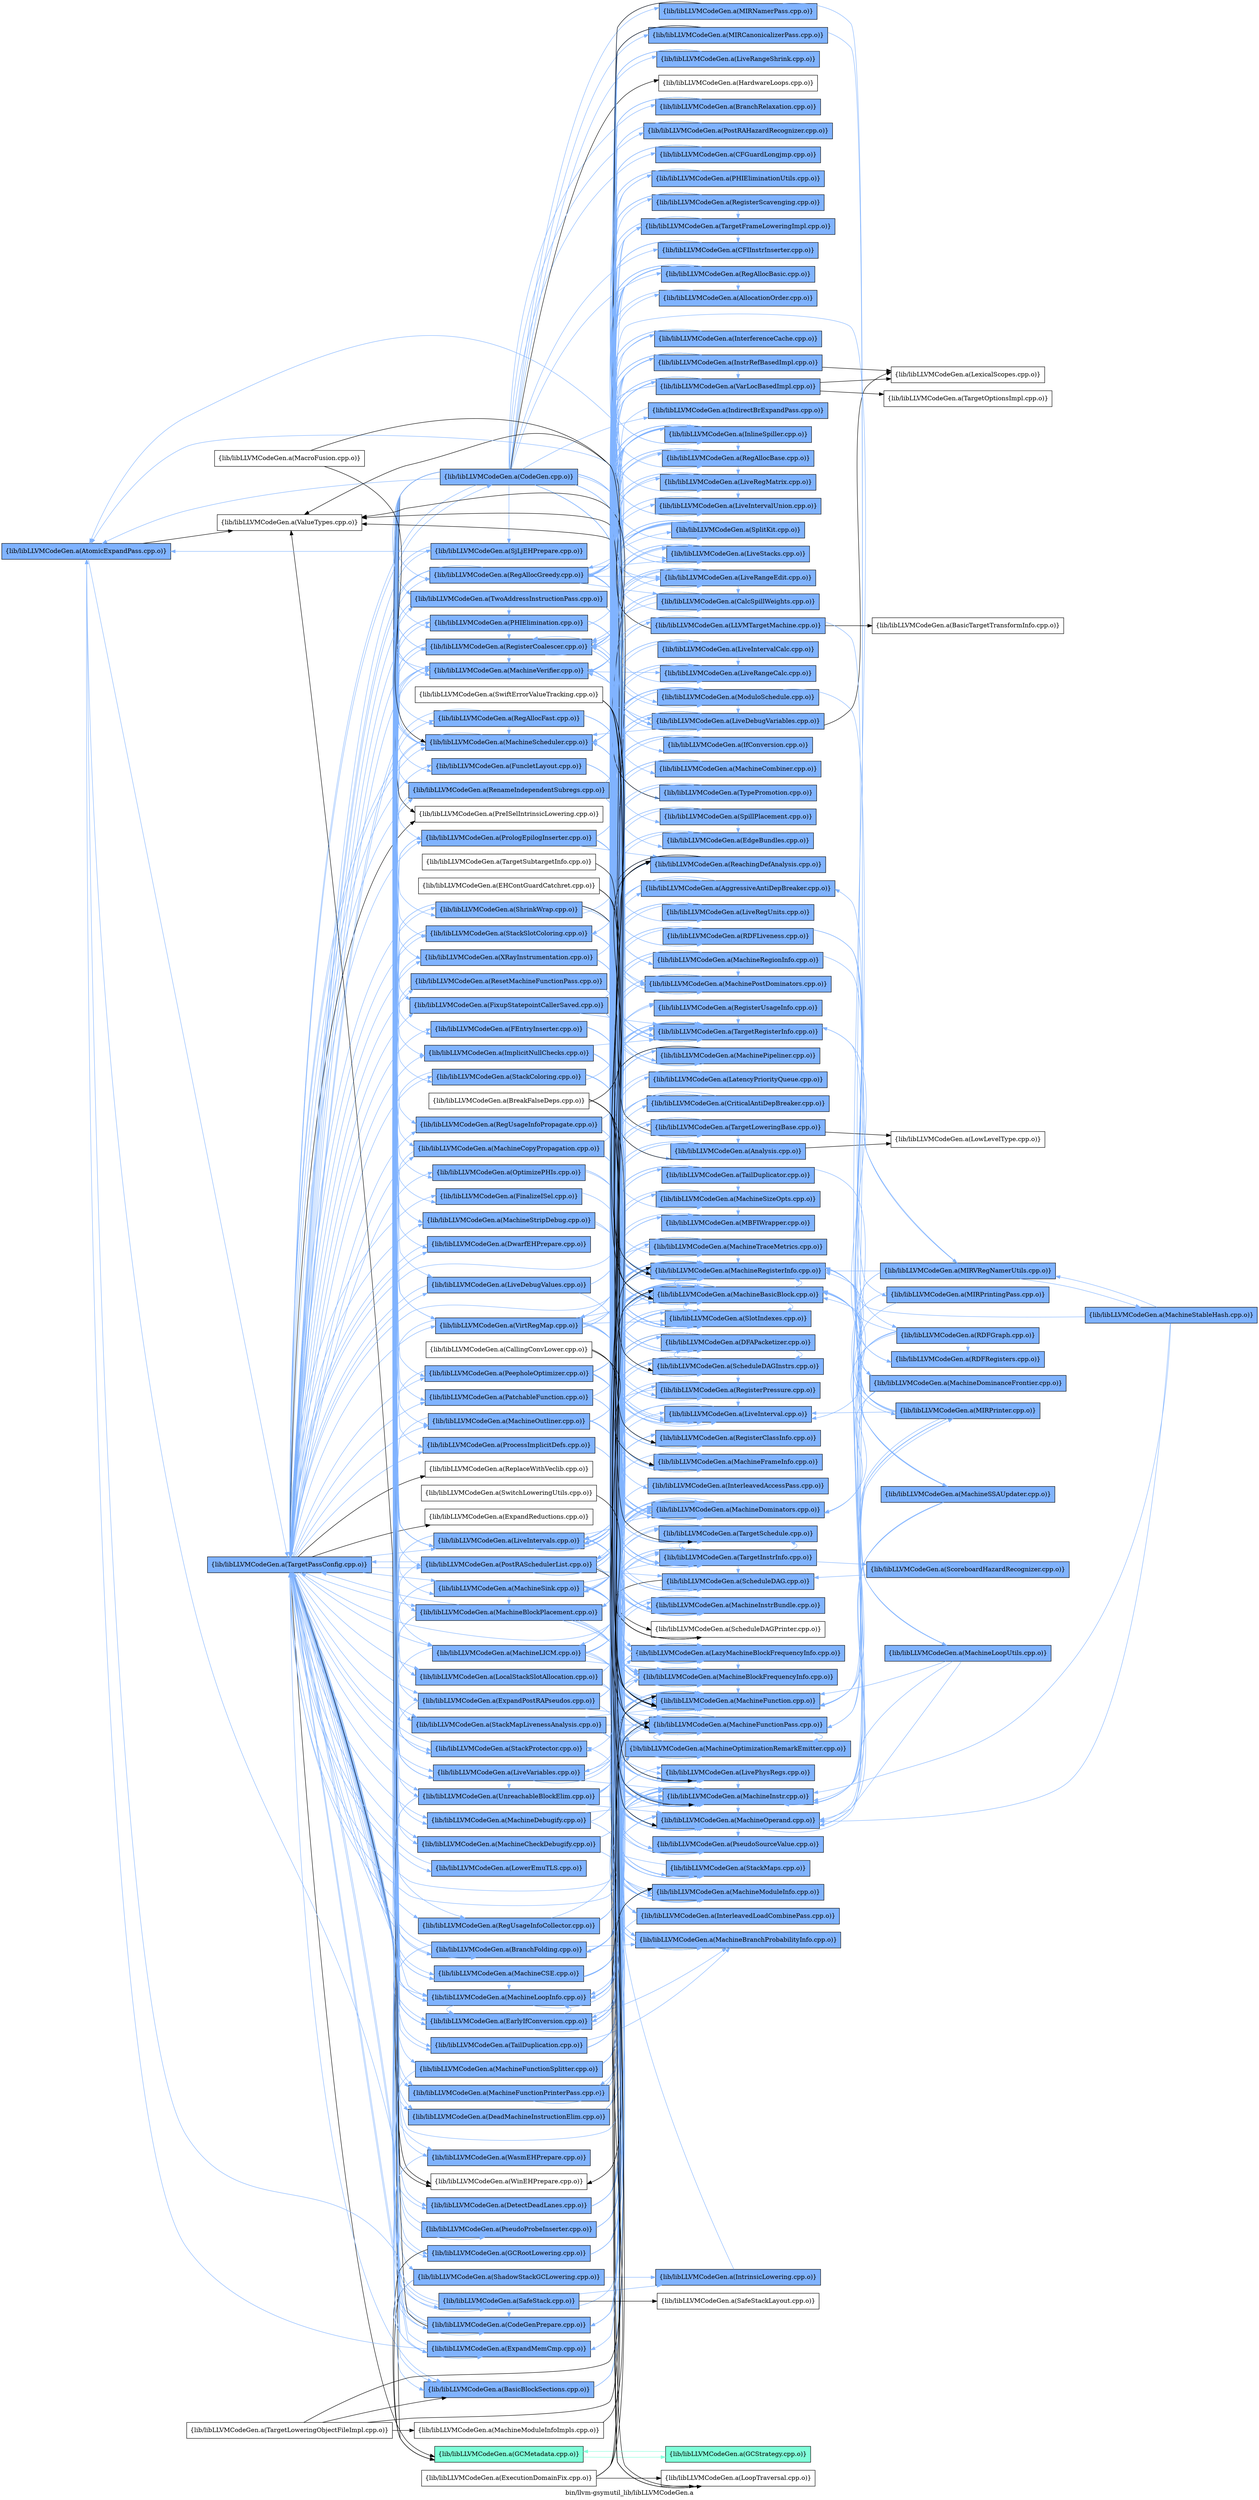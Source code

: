 digraph "bin/llvm-gsymutil_lib/libLLVMCodeGen.a" {
	label="bin/llvm-gsymutil_lib/libLLVMCodeGen.a";
	rankdir=LR;
	{ rank=same; Node0x557365ddad08;  }
	{ rank=same; Node0x557365dd9c28; Node0x557365de3228;  }
	{ rank=same; Node0x557365dd3b98; Node0x557365ddfc68; Node0x557365de3bd8; Node0x557365dd2658; Node0x557365ddaa38; Node0x557365ddc018; Node0x557365dded68; Node0x557365dd78d8; Node0x557365de0bb8; Node0x557365ddd878; Node0x557365dd3508; Node0x557365ddaf38; Node0x557365dd9958; Node0x557365dd1bb8; Node0x557365dd1398; Node0x557365dd2c98; Node0x557365dd38c8; Node0x557365dd40e8; Node0x557365dd4d68; Node0x557365dd4548; Node0x557365dd5358; Node0x557365dd8cd8; Node0x557365dd7388; Node0x557365dd2a68; Node0x557365dd2388; Node0x557365dd1528; Node0x557365dd0cb8; Node0x557365dd0bc8; Node0x557365dd12a8; Node0x557365dd1a78; Node0x557365dd21a8; Node0x557365dd2838; Node0x557365dd3058; Node0x557365de32c8; Node0x557365de2418; Node0x557365de42b8; Node0x557365de45d8; Node0x557365dd1758; Node0x557365dd30a8; Node0x557365ddf2b8; Node0x557365ddc798; Node0x557365ddac68; Node0x557365dd9408; Node0x557365dd8698; Node0x557365dda678; Node0x557365dd9818; Node0x557365ddc068; Node0x557365ddcf18; Node0x557365ddb708; Node0x557365dd8198; Node0x557365dd2d88; Node0x557365dd1f28; Node0x557365dd1578; Node0x557365dd0df8; Node0x557365dd58a8; Node0x557365dd50d8; Node0x557365dd4a48; Node0x557365dd4228; Node0x557365dd3c88; Node0x557365ddd0a8; Node0x557365ddd008; Node0x557365ddc2e8; Node0x557365de4268; Node0x557365de3b38; Node0x557365de2b98; Node0x557365ddcd38; Node0x557365de20f8; Node0x557365de2e68; Node0x557365de3408;  }
	{ rank=same; Node0x557365dd1078; Node0x557365dd4d18; Node0x557365dd3198; Node0x557365ddb6b8; Node0x557365ddc248; Node0x557365ddd698; Node0x557365ddd328; Node0x557365ddef98; Node0x557365dd7068; Node0x557365ddba78; Node0x557365de2d78; Node0x557365dd0fd8; Node0x557365dd2888; Node0x557365dd2518; Node0x557365dd5538; Node0x557365ddb988; Node0x557365dd4e08; Node0x557365dd5038; Node0x557365ddc0b8; Node0x557365dd4318; Node0x557365ddd3c8; Node0x557365dd8058; Node0x557365dd5fd8; Node0x557365dd6758; Node0x557365dd7c98; Node0x557365dd8148; Node0x557365ddf718; Node0x557365dd2ab8; Node0x557365dd6a78; Node0x557365dda0d8; Node0x557365dd8a58; Node0x557365dd91d8; Node0x557365ddb3e8; Node0x557365dd0c68; Node0x557365ddce78; Node0x557365dd6348; Node0x557365dd87d8; Node0x557365de3908; Node0x557365dd2018; Node0x557365dd3968; Node0x557365de0118; Node0x557365de1c98; Node0x557365dddbe8; Node0x557365de1e28; Node0x557365de07a8; Node0x557365dd0d08; Node0x557365dd1938; Node0x557365dde5e8; Node0x557365dd7ab8; Node0x557365dd5ee8; Node0x557365dd6578; Node0x557365dd48b8; Node0x557365dd4ae8; Node0x557365dd5718; Node0x557365dd30f8; Node0x557365dd51c8; Node0x557365dd35a8; Node0x557365de2fa8; Node0x557365de2a08; Node0x557365dd4ea8; Node0x557365dd4188; Node0x557365dde318; Node0x557365dd1b18; Node0x557365de3e08; Node0x557365dd1a28; Node0x557365dd0ad8; Node0x557365dd25b8; Node0x557365dde638; Node0x557365ddd828; Node0x557365dddb98; Node0x557365ddc838; Node0x557365dda088; Node0x557365ddc888; Node0x557365ddabc8; Node0x557365dd1f78; Node0x557365ddc4c8; Node0x557365dd1e88; Node0x557365ddae98; Node0x557365dd8be8; Node0x557365ddb2f8; Node0x557365de3fe8; Node0x557365dd2568; Node0x557365dd20b8; Node0x557365de36d8; Node0x557365de4308;  }
	{ rank=same; Node0x557365dd8f58; Node0x557365dde138; Node0x557365dd12f8; Node0x557365dd6988; Node0x557365dd3e18; Node0x557365de16f8; Node0x557365de1248; Node0x557365dd5a88; Node0x557365dd2248; Node0x557365ddc158; Node0x557365ddafd8; Node0x557365dd0d58; Node0x557365ddbc08;  }

	Node0x557365ddad08 [shape=record,shape=box,group=2,style=filled,fillcolor="0.600000 0.5 1",label="{lib/libLLVMCodeGen.a(AtomicExpandPass.cpp.o)}"];
	Node0x557365ddad08 -> Node0x557365dd9c28[color="0.600000 0.5 1"];
	Node0x557365ddad08 -> Node0x557365de3228;
	Node0x557365ddafd8 [shape=record,shape=box,group=0,label="{lib/libLLVMCodeGen.a(BasicTargetTransformInfo.cpp.o)}"];
	Node0x557365dd4b38 [shape=record,shape=box,group=0,label="{lib/libLLVMCodeGen.a(BreakFalseDeps.cpp.o)}"];
	Node0x557365dd4b38 -> Node0x557365dd0c68;
	Node0x557365dd4b38 -> Node0x557365ddb6b8;
	Node0x557365dd4b38 -> Node0x557365ddd698;
	Node0x557365dd4b38 -> Node0x557365dddbe8;
	Node0x557365dd4b38 -> Node0x557365ddd3c8;
	Node0x557365dd51c8 [shape=record,shape=box,group=2,style=filled,fillcolor="0.600000 0.5 1",label="{lib/libLLVMCodeGen.a(CFGuardLongjmp.cpp.o)}"];
	Node0x557365dd51c8 -> Node0x557365ddb988[color="0.600000 0.5 1"];
	Node0x557365dd51c8 -> Node0x557365ddb6b8[color="0.600000 0.5 1"];
	Node0x557365dd51c8 -> Node0x557365ddc248[color="0.600000 0.5 1"];
	Node0x557365dd35a8 [shape=record,shape=box,group=2,style=filled,fillcolor="0.600000 0.5 1",label="{lib/libLLVMCodeGen.a(CFIInstrInserter.cpp.o)}"];
	Node0x557365dd35a8 -> Node0x557365dd1078[color="0.600000 0.5 1"];
	Node0x557365dd35a8 -> Node0x557365ddb988[color="0.600000 0.5 1"];
	Node0x557365dd35a8 -> Node0x557365ddb6b8[color="0.600000 0.5 1"];
	Node0x557365dd35a8 -> Node0x557365ddc248[color="0.600000 0.5 1"];
	Node0x557365dd3b98 [shape=record,shape=box,group=2,style=filled,fillcolor="0.600000 0.5 1",label="{lib/libLLVMCodeGen.a(EarlyIfConversion.cpp.o)}"];
	Node0x557365dd3b98 -> Node0x557365dd1078[color="0.600000 0.5 1"];
	Node0x557365dd3b98 -> Node0x557365dd4d18[color="0.600000 0.5 1"];
	Node0x557365dd3b98 -> Node0x557365dd3198[color="0.600000 0.5 1"];
	Node0x557365dd3b98 -> Node0x557365ddb6b8[color="0.600000 0.5 1"];
	Node0x557365dd3b98 -> Node0x557365ddc248[color="0.600000 0.5 1"];
	Node0x557365dd3b98 -> Node0x557365ddc018[color="0.600000 0.5 1"];
	Node0x557365dd3b98 -> Node0x557365ddd698[color="0.600000 0.5 1"];
	Node0x557365dd3b98 -> Node0x557365ddd328[color="0.600000 0.5 1"];
	Node0x557365dd3b98 -> Node0x557365ddef98[color="0.600000 0.5 1"];
	Node0x557365dd3b98 -> Node0x557365dd7068[color="0.600000 0.5 1"];
	Node0x557365dd3b98 -> Node0x557365ddba78[color="0.600000 0.5 1"];
	Node0x557365de0398 [shape=record,shape=box,group=0,label="{lib/libLLVMCodeGen.a(EHContGuardCatchret.cpp.o)}"];
	Node0x557365de0398 -> Node0x557365dd1078;
	Node0x557365de0398 -> Node0x557365ddb6b8;
	Node0x557365de0ac8 [shape=record,shape=box,group=0,label="{lib/libLLVMCodeGen.a(ExecutionDomainFix.cpp.o)}"];
	Node0x557365de0ac8 -> Node0x557365dd20b8;
	Node0x557365de0ac8 -> Node0x557365ddb6b8;
	Node0x557365de0ac8 -> Node0x557365ddef98;
	Node0x557365de0ac8 -> Node0x557365dddbe8;
	Node0x557365de2fa8 [shape=record,shape=box,group=2,style=filled,fillcolor="0.600000 0.5 1",label="{lib/libLLVMCodeGen.a(IndirectBrExpandPass.cpp.o)}"];
	Node0x557365de2fa8 -> Node0x557365dd9c28[color="0.600000 0.5 1"];
	Node0x557365de2a08 [shape=record,shape=box,group=2,style=filled,fillcolor="0.600000 0.5 1",label="{lib/libLLVMCodeGen.a(InterleavedAccessPass.cpp.o)}"];
	Node0x557365de2a08 -> Node0x557365dd9c28[color="0.600000 0.5 1"];
	Node0x557365dd4ea8 [shape=record,shape=box,group=2,style=filled,fillcolor="0.600000 0.5 1",label="{lib/libLLVMCodeGen.a(LiveRangeShrink.cpp.o)}"];
	Node0x557365dd4ea8 -> Node0x557365dd1078[color="0.600000 0.5 1"];
	Node0x557365dd4ea8 -> Node0x557365ddb6b8[color="0.600000 0.5 1"];
	Node0x557365dd4ea8 -> Node0x557365ddc248[color="0.600000 0.5 1"];
	Node0x557365dd4ea8 -> Node0x557365ddef98[color="0.600000 0.5 1"];
	Node0x557365dd1f78 [shape=record,shape=box,group=2,style=filled,fillcolor="0.600000 0.5 1",label="{lib/libLLVMCodeGen.a(LLVMTargetMachine.cpp.o)}"];
	Node0x557365dd1f78 -> Node0x557365ddafd8;
	Node0x557365dd1f78 -> Node0x557365dde318[color="0.600000 0.5 1"];
	Node0x557365dd1f78 -> Node0x557365dd0d58[color="0.600000 0.5 1"];
	Node0x557365dd1f78 -> Node0x557365ddc4c8[color="0.600000 0.5 1"];
	Node0x557365dd1f78 -> Node0x557365dd9c28[color="0.600000 0.5 1"];
	Node0x557365dd1f78 -> Node0x557365de3228;
	Node0x557365dd1078 [shape=record,shape=box,group=2,style=filled,fillcolor="0.600000 0.5 1",label="{lib/libLLVMCodeGen.a(MachineBasicBlock.cpp.o)}"];
	Node0x557365dd1078 -> Node0x557365dd4318[color="0.600000 0.5 1"];
	Node0x557365dd1078 -> Node0x557365de3bd8[color="0.600000 0.5 1"];
	Node0x557365dd1078 -> Node0x557365dd0fd8[color="0.600000 0.5 1"];
	Node0x557365dd1078 -> Node0x557365dd0c68[color="0.600000 0.5 1"];
	Node0x557365dd1078 -> Node0x557365dd2658[color="0.600000 0.5 1"];
	Node0x557365dd1078 -> Node0x557365dd3198[color="0.600000 0.5 1"];
	Node0x557365dd1078 -> Node0x557365ddb988[color="0.600000 0.5 1"];
	Node0x557365dd1078 -> Node0x557365ddce78[color="0.600000 0.5 1"];
	Node0x557365dd1078 -> Node0x557365ddc248[color="0.600000 0.5 1"];
	Node0x557365dd1078 -> Node0x557365ddc018[color="0.600000 0.5 1"];
	Node0x557365dd1078 -> Node0x557365ddef98[color="0.600000 0.5 1"];
	Node0x557365dd1078 -> Node0x557365dd4e08[color="0.600000 0.5 1"];
	Node0x557365dd1078 -> Node0x557365ddc0b8[color="0.600000 0.5 1"];
	Node0x557365dd4188 [shape=record,shape=box,group=2,style=filled,fillcolor="0.600000 0.5 1",label="{lib/libLLVMCodeGen.a(MachineCombiner.cpp.o)}"];
	Node0x557365dd4188 -> Node0x557365de3908[color="0.600000 0.5 1"];
	Node0x557365dd4188 -> Node0x557365dd1078[color="0.600000 0.5 1"];
	Node0x557365dd4188 -> Node0x557365dd3198[color="0.600000 0.5 1"];
	Node0x557365dd4188 -> Node0x557365ddb988[color="0.600000 0.5 1"];
	Node0x557365dd4188 -> Node0x557365ddb6b8[color="0.600000 0.5 1"];
	Node0x557365dd4188 -> Node0x557365ddc248[color="0.600000 0.5 1"];
	Node0x557365dd4188 -> Node0x557365ddc018[color="0.600000 0.5 1"];
	Node0x557365dd4188 -> Node0x557365ddef98[color="0.600000 0.5 1"];
	Node0x557365dd4188 -> Node0x557365dd6348[color="0.600000 0.5 1"];
	Node0x557365dd4188 -> Node0x557365dd7068[color="0.600000 0.5 1"];
	Node0x557365dd4188 -> Node0x557365ddd3c8[color="0.600000 0.5 1"];
	Node0x557365dd4188 -> Node0x557365ddba78[color="0.600000 0.5 1"];
	Node0x557365ddb988 [shape=record,shape=box,group=2,style=filled,fillcolor="0.600000 0.5 1",label="{lib/libLLVMCodeGen.a(MachineFunction.cpp.o)}"];
	Node0x557365ddb988 -> Node0x557365dd1078[color="0.600000 0.5 1"];
	Node0x557365ddb988 -> Node0x557365dd7c98[color="0.600000 0.5 1"];
	Node0x557365ddb988 -> Node0x557365ddc248[color="0.600000 0.5 1"];
	Node0x557365ddb988 -> Node0x557365dde318[color="0.600000 0.5 1"];
	Node0x557365ddb988 -> Node0x557365ddd698[color="0.600000 0.5 1"];
	Node0x557365ddb988 -> Node0x557365ddef98[color="0.600000 0.5 1"];
	Node0x557365ddb988 -> Node0x557365de0118[color="0.600000 0.5 1"];
	Node0x557365ddb988 -> Node0x557365ddc0b8[color="0.600000 0.5 1"];
	Node0x557365ddb988 -> Node0x557365de20f8;
	Node0x557365ddb6b8 [shape=record,shape=box,group=2,style=filled,fillcolor="0.600000 0.5 1",label="{lib/libLLVMCodeGen.a(MachineFunctionPass.cpp.o)}"];
	Node0x557365ddb6b8 -> Node0x557365ddaa38[color="0.600000 0.5 1"];
	Node0x557365ddb6b8 -> Node0x557365dde318[color="0.600000 0.5 1"];
	Node0x557365ddb6b8 -> Node0x557365ddd328[color="0.600000 0.5 1"];
	Node0x557365ddc248 [shape=record,shape=box,group=2,style=filled,fillcolor="0.600000 0.5 1",label="{lib/libLLVMCodeGen.a(MachineInstr.cpp.o)}"];
	Node0x557365ddc248 -> Node0x557365dd1078[color="0.600000 0.5 1"];
	Node0x557365ddc248 -> Node0x557365ddb988[color="0.600000 0.5 1"];
	Node0x557365ddc248 -> Node0x557365ddd698[color="0.600000 0.5 1"];
	Node0x557365ddc248 -> Node0x557365ddef98[color="0.600000 0.5 1"];
	Node0x557365ddc248 -> Node0x557365dd5038[color="0.600000 0.5 1"];
	Node0x557365ddc248 -> Node0x557365ddc0b8[color="0.600000 0.5 1"];
	Node0x557365dded68 [shape=record,shape=box,group=2,style=filled,fillcolor="0.600000 0.5 1",label="{lib/libLLVMCodeGen.a(MachineScheduler.cpp.o)}"];
	Node0x557365dded68 -> Node0x557365dd4318[color="0.600000 0.5 1"];
	Node0x557365dded68 -> Node0x557365de3bd8[color="0.600000 0.5 1"];
	Node0x557365dded68 -> Node0x557365dd0fd8[color="0.600000 0.5 1"];
	Node0x557365dded68 -> Node0x557365dd1078[color="0.600000 0.5 1"];
	Node0x557365dded68 -> Node0x557365dd3198[color="0.600000 0.5 1"];
	Node0x557365dded68 -> Node0x557365ddb988[color="0.600000 0.5 1"];
	Node0x557365dded68 -> Node0x557365ddb6b8[color="0.600000 0.5 1"];
	Node0x557365dded68 -> Node0x557365ddc248[color="0.600000 0.5 1"];
	Node0x557365dded68 -> Node0x557365ddc018[color="0.600000 0.5 1"];
	Node0x557365dded68 -> Node0x557365dd78d8[color="0.600000 0.5 1"];
	Node0x557365dded68 -> Node0x557365ddd3c8[color="0.600000 0.5 1"];
	Node0x557365dded68 -> Node0x557365dd8058[color="0.600000 0.5 1"];
	Node0x557365dded68 -> Node0x557365dd5fd8[color="0.600000 0.5 1"];
	Node0x557365dded68 -> Node0x557365dd6758[color="0.600000 0.5 1"];
	Node0x557365dded68 -> Node0x557365dd4e08[color="0.600000 0.5 1"];
	Node0x557365dded68 -> Node0x557365dd9c28[color="0.600000 0.5 1"];
	Node0x557365dded68 -> Node0x557365ddba78[color="0.600000 0.5 1"];
	Node0x557365de0bb8 [shape=record,shape=box,group=2,style=filled,fillcolor="0.600000 0.5 1",label="{lib/libLLVMCodeGen.a(PseudoProbeInserter.cpp.o)}"];
	Node0x557365de0bb8 -> Node0x557365dd1078[color="0.600000 0.5 1"];
	Node0x557365de0bb8 -> Node0x557365ddb988[color="0.600000 0.5 1"];
	Node0x557365de0bb8 -> Node0x557365ddb6b8[color="0.600000 0.5 1"];
	Node0x557365de0bb8 -> Node0x557365ddc248[color="0.600000 0.5 1"];
	Node0x557365de0bb8 -> Node0x557365dd9c28[color="0.600000 0.5 1"];
	Node0x557365dddbe8 [shape=record,shape=box,group=2,style=filled,fillcolor="0.600000 0.5 1",label="{lib/libLLVMCodeGen.a(ReachingDefAnalysis.cpp.o)}"];
	Node0x557365dddbe8 -> Node0x557365dd0c68[color="0.600000 0.5 1"];
	Node0x557365dddbe8 -> Node0x557365dd20b8;
	Node0x557365dddbe8 -> Node0x557365dd1078[color="0.600000 0.5 1"];
	Node0x557365dddbe8 -> Node0x557365ddb6b8[color="0.600000 0.5 1"];
	Node0x557365dddbe8 -> Node0x557365ddc248[color="0.600000 0.5 1"];
	Node0x557365dd1e88 [shape=record,shape=box,group=2,style=filled,fillcolor="0.600000 0.5 1",label="{lib/libLLVMCodeGen.a(TargetFrameLoweringImpl.cpp.o)}"];
	Node0x557365dd1e88 -> Node0x557365dd35a8[color="0.600000 0.5 1"];
	Node0x557365dd1e88 -> Node0x557365dd7c98[color="0.600000 0.5 1"];
	Node0x557365dd1e88 -> Node0x557365ddef98[color="0.600000 0.5 1"];
	Node0x557365dd2ab8 [shape=record,shape=box,group=2,style=filled,fillcolor="0.600000 0.5 1",label="{lib/libLLVMCodeGen.a(TargetInstrInfo.cpp.o)}"];
	Node0x557365dd2ab8 -> Node0x557365dd1078[color="0.600000 0.5 1"];
	Node0x557365dd2ab8 -> Node0x557365ddb988[color="0.600000 0.5 1"];
	Node0x557365dd2ab8 -> Node0x557365ddc248[color="0.600000 0.5 1"];
	Node0x557365dd2ab8 -> Node0x557365ddd698[color="0.600000 0.5 1"];
	Node0x557365dd2ab8 -> Node0x557365ddef98[color="0.600000 0.5 1"];
	Node0x557365dd2ab8 -> Node0x557365dd5fd8[color="0.600000 0.5 1"];
	Node0x557365dd2ab8 -> Node0x557365dd5038[color="0.600000 0.5 1"];
	Node0x557365dd2ab8 -> Node0x557365dde138[color="0.600000 0.5 1"];
	Node0x557365dd2ab8 -> Node0x557365ddba78[color="0.600000 0.5 1"];
	Node0x557365ddc4c8 [shape=record,shape=box,group=2,style=filled,fillcolor="0.600000 0.5 1",label="{lib/libLLVMCodeGen.a(TargetLoweringBase.cpp.o)}"];
	Node0x557365ddc4c8 -> Node0x557365ddb3e8[color="0.600000 0.5 1"];
	Node0x557365ddc4c8 -> Node0x557365dd12f8;
	Node0x557365ddc4c8 -> Node0x557365dd1078[color="0.600000 0.5 1"];
	Node0x557365ddc4c8 -> Node0x557365ddb988[color="0.600000 0.5 1"];
	Node0x557365ddc4c8 -> Node0x557365ddc248[color="0.600000 0.5 1"];
	Node0x557365ddc4c8 -> Node0x557365ddd698[color="0.600000 0.5 1"];
	Node0x557365ddc4c8 -> Node0x557365ddef98[color="0.600000 0.5 1"];
	Node0x557365ddc4c8 -> Node0x557365de3228;
	Node0x557365ddc7e8 [shape=record,shape=box,group=0,label="{lib/libLLVMCodeGen.a(TargetLoweringObjectFileImpl.cpp.o)}"];
	Node0x557365ddc7e8 -> Node0x557365dd1078;
	Node0x557365ddc7e8 -> Node0x557365ddb988;
	Node0x557365ddc7e8 -> Node0x557365ddacb8;
	Node0x557365ddc7e8 -> Node0x557365ddaf38;
	Node0x557365dd9c28 [shape=record,shape=box,group=2,style=filled,fillcolor="0.600000 0.5 1",label="{lib/libLLVMCodeGen.a(TargetPassConfig.cpp.o)}"];
	Node0x557365dd9c28 -> Node0x557365dd3b98[color="0.600000 0.5 1"];
	Node0x557365dd9c28 -> Node0x557365ddfc68;
	Node0x557365dd9c28 -> Node0x557365de3bd8[color="0.600000 0.5 1"];
	Node0x557365dd9c28 -> Node0x557365dd2658[color="0.600000 0.5 1"];
	Node0x557365dd9c28 -> Node0x557365ddaa38[color="0.600000 0.5 1"];
	Node0x557365dd9c28 -> Node0x557365ddc018[color="0.600000 0.5 1"];
	Node0x557365dd9c28 -> Node0x557365dded68[color="0.600000 0.5 1"];
	Node0x557365dd9c28 -> Node0x557365dd78d8[color="0.600000 0.5 1"];
	Node0x557365dd9c28 -> Node0x557365de0bb8[color="0.600000 0.5 1"];
	Node0x557365dd9c28 -> Node0x557365ddd878[color="0.600000 0.5 1"];
	Node0x557365dd9c28 -> Node0x557365dd3508[color="0.600000 0.5 1"];
	Node0x557365dd9c28 -> Node0x557365ddaf38[color="0.600000 0.5 1"];
	Node0x557365dd9c28 -> Node0x557365dd9958[color="0.600000 0.5 1"];
	Node0x557365dd9c28 -> Node0x557365dd1bb8[color="0.600000 0.5 1"];
	Node0x557365dd9c28 -> Node0x557365dd1398[color="0.600000 0.5 1"];
	Node0x557365dd9c28 -> Node0x557365dd2c98[color="0.600000 0.5 1"];
	Node0x557365dd9c28 -> Node0x557365dd38c8[color="0.600000 0.5 1"];
	Node0x557365dd9c28 -> Node0x557365dd40e8[color="0.600000 0.5 1"];
	Node0x557365dd9c28 -> Node0x557365dd4d68[color="0.600000 0.5 1"];
	Node0x557365dd9c28 -> Node0x557365dd4548[color="0.600000 0.5 1"];
	Node0x557365dd9c28 -> Node0x557365dd5358[color="0.600000 0.5 1"];
	Node0x557365dd9c28 -> Node0x557365dd8cd8[color="0.600000 0.5 1"];
	Node0x557365dd9c28 -> Node0x557365dd7388[color="0.600000 0.5 1"];
	Node0x557365dd9c28 -> Node0x557365dd2a68[color="0.600000 0.5 1"];
	Node0x557365dd9c28 -> Node0x557365dd2388[color="0.600000 0.5 1"];
	Node0x557365dd9c28 -> Node0x557365dd1528[color="0.600000 0.5 1"];
	Node0x557365dd9c28 -> Node0x557365dd0cb8[color="0.600000 0.5 1"];
	Node0x557365dd9c28 -> Node0x557365dd0bc8[color="0.600000 0.5 1"];
	Node0x557365dd9c28 -> Node0x557365dd12a8[color="0.600000 0.5 1"];
	Node0x557365dd9c28 -> Node0x557365dd1a78[color="0.600000 0.5 1"];
	Node0x557365dd9c28 -> Node0x557365dd21a8[color="0.600000 0.5 1"];
	Node0x557365dd9c28 -> Node0x557365dd2838[color="0.600000 0.5 1"];
	Node0x557365dd9c28 -> Node0x557365dd3058[color="0.600000 0.5 1"];
	Node0x557365dd9c28 -> Node0x557365de32c8[color="0.600000 0.5 1"];
	Node0x557365dd9c28 -> Node0x557365de2418[color="0.600000 0.5 1"];
	Node0x557365dd9c28 -> Node0x557365de42b8[color="0.600000 0.5 1"];
	Node0x557365dd9c28 -> Node0x557365de45d8[color="0.600000 0.5 1"];
	Node0x557365dd9c28 -> Node0x557365dd1758[color="0.600000 0.5 1"];
	Node0x557365dd9c28 -> Node0x557365dd30a8[color="0.600000 0.5 1"];
	Node0x557365dd9c28 -> Node0x557365ddf2b8[color="0.600000 0.5 1"];
	Node0x557365dd9c28 -> Node0x557365ddc798[color="0.600000 0.5 1"];
	Node0x557365dd9c28 -> Node0x557365ddac68[color="0.600000 0.5 1"];
	Node0x557365dd9c28 -> Node0x557365dd9408[color="0.600000 0.5 1"];
	Node0x557365dd9c28 -> Node0x557365dd8698[color="0.600000 0.5 1"];
	Node0x557365dd9c28 -> Node0x557365dda678[color="0.600000 0.5 1"];
	Node0x557365dd9c28 -> Node0x557365dd9818;
	Node0x557365dd9c28 -> Node0x557365ddc068[color="0.600000 0.5 1"];
	Node0x557365dd9c28 -> Node0x557365ddcf18[color="0.600000 0.5 1"];
	Node0x557365dd9c28 -> Node0x557365ddb708[color="0.600000 0.5 1"];
	Node0x557365dd9c28 -> Node0x557365dd8198[color="0.600000 0.5 1"];
	Node0x557365dd9c28 -> Node0x557365dd2d88[color="0.600000 0.5 1"];
	Node0x557365dd9c28 -> Node0x557365dd1f28[color="0.600000 0.5 1"];
	Node0x557365dd9c28 -> Node0x557365dd1578[color="0.600000 0.5 1"];
	Node0x557365dd9c28 -> Node0x557365dd0df8[color="0.600000 0.5 1"];
	Node0x557365dd9c28 -> Node0x557365dd58a8[color="0.600000 0.5 1"];
	Node0x557365dd9c28 -> Node0x557365dd50d8[color="0.600000 0.5 1"];
	Node0x557365dd9c28 -> Node0x557365dd4a48[color="0.600000 0.5 1"];
	Node0x557365dd9c28 -> Node0x557365dd4228;
	Node0x557365dd9c28 -> Node0x557365dd3c88;
	Node0x557365dd9c28 -> Node0x557365ddd0a8[color="0.600000 0.5 1"];
	Node0x557365dd9c28 -> Node0x557365ddd008[color="0.600000 0.5 1"];
	Node0x557365dd9c28 -> Node0x557365ddc2e8[color="0.600000 0.5 1"];
	Node0x557365dd9c28 -> Node0x557365de4268[color="0.600000 0.5 1"];
	Node0x557365dd9c28 -> Node0x557365de3b38[color="0.600000 0.5 1"];
	Node0x557365dd9c28 -> Node0x557365de2b98[color="0.600000 0.5 1"];
	Node0x557365dd9c28 -> Node0x557365ddcd38[color="0.600000 0.5 1"];
	Node0x557365dd9c28 -> Node0x557365de20f8;
	Node0x557365dd9c28 -> Node0x557365de2e68[color="0.600000 0.5 1"];
	Node0x557365dd9c28 -> Node0x557365de3408[color="0.600000 0.5 1"];
	Node0x557365ddc0b8 [shape=record,shape=box,group=2,style=filled,fillcolor="0.600000 0.5 1",label="{lib/libLLVMCodeGen.a(TargetRegisterInfo.cpp.o)}"];
	Node0x557365ddc0b8 -> Node0x557365ddef98[color="0.600000 0.5 1"];
	Node0x557365ddc0b8 -> Node0x557365dd2ab8[color="0.600000 0.5 1"];
	Node0x557365ddae48 [shape=record,shape=box,group=0,label="{lib/libLLVMCodeGen.a(TargetSubtargetInfo.cpp.o)}"];
	Node0x557365ddae48 -> Node0x557365ddba78;
	Node0x557365de3228 [shape=record,shape=box,group=0,label="{lib/libLLVMCodeGen.a(ValueTypes.cpp.o)}"];
	Node0x557365dde318 [shape=record,shape=box,group=2,style=filled,fillcolor="0.600000 0.5 1",label="{lib/libLLVMCodeGen.a(MachineModuleInfo.cpp.o)}"];
	Node0x557365dde318 -> Node0x557365ddb988[color="0.600000 0.5 1"];
	Node0x557365dd0d08 [shape=record,shape=box,group=2,style=filled,fillcolor="0.600000 0.5 1",label="{lib/libLLVMCodeGen.a(LiveRegMatrix.cpp.o)}"];
	Node0x557365dd0d08 -> Node0x557365de3bd8[color="0.600000 0.5 1"];
	Node0x557365dd0d08 -> Node0x557365dd0fd8[color="0.600000 0.5 1"];
	Node0x557365dd0d08 -> Node0x557365dd1938[color="0.600000 0.5 1"];
	Node0x557365dd0d08 -> Node0x557365ddb6b8[color="0.600000 0.5 1"];
	Node0x557365dd0d08 -> Node0x557365de2b98[color="0.600000 0.5 1"];
	Node0x557365ddd698 [shape=record,shape=box,group=2,style=filled,fillcolor="0.600000 0.5 1",label="{lib/libLLVMCodeGen.a(MachineOperand.cpp.o)}"];
	Node0x557365ddd698 -> Node0x557365dd1078[color="0.600000 0.5 1"];
	Node0x557365ddd698 -> Node0x557365ddb988[color="0.600000 0.5 1"];
	Node0x557365ddd698 -> Node0x557365ddef98[color="0.600000 0.5 1"];
	Node0x557365ddd698 -> Node0x557365dd8f58[color="0.600000 0.5 1"];
	Node0x557365ddd698 -> Node0x557365de0118[color="0.600000 0.5 1"];
	Node0x557365ddd698 -> Node0x557365ddc0b8[color="0.600000 0.5 1"];
	Node0x557365ddef98 [shape=record,shape=box,group=2,style=filled,fillcolor="0.600000 0.5 1",label="{lib/libLLVMCodeGen.a(MachineRegisterInfo.cpp.o)}"];
	Node0x557365ddef98 -> Node0x557365dd1078[color="0.600000 0.5 1"];
	Node0x557365ddef98 -> Node0x557365ddb988[color="0.600000 0.5 1"];
	Node0x557365ddef98 -> Node0x557365ddc248[color="0.600000 0.5 1"];
	Node0x557365ddef98 -> Node0x557365ddd698[color="0.600000 0.5 1"];
	Node0x557365ddef98 -> Node0x557365ddc0b8[color="0.600000 0.5 1"];
	Node0x557365dd57b8 [shape=record,shape=box,group=0,label="{lib/libLLVMCodeGen.a(CallingConvLower.cpp.o)}"];
	Node0x557365dd57b8 -> Node0x557365dd7c98;
	Node0x557365dd57b8 -> Node0x557365ddb988;
	Node0x557365de3fe8 [shape=record,shape=box,group=2,style=filled,fillcolor="0.600000 0.5 1",label="{lib/libLLVMCodeGen.a(IntrinsicLowering.cpp.o)}"];
	Node0x557365de3fe8 -> Node0x557365ddad08[color="0.600000 0.5 1"];
	Node0x557365dd7c98 [shape=record,shape=box,group=2,style=filled,fillcolor="0.600000 0.5 1",label="{lib/libLLVMCodeGen.a(MachineFrameInfo.cpp.o)}"];
	Node0x557365dd7c98 -> Node0x557365ddef98[color="0.600000 0.5 1"];
	Node0x557365dd0c68 [shape=record,shape=box,group=2,style=filled,fillcolor="0.600000 0.5 1",label="{lib/libLLVMCodeGen.a(LivePhysRegs.cpp.o)}"];
	Node0x557365dd0c68 -> Node0x557365dd1078[color="0.600000 0.5 1"];
	Node0x557365dd0c68 -> Node0x557365ddc248[color="0.600000 0.5 1"];
	Node0x557365dd0c68 -> Node0x557365ddef98[color="0.600000 0.5 1"];
	Node0x557365dd0c68 -> Node0x557365ddc0b8[color="0.600000 0.5 1"];
	Node0x557365dd2658 [shape=record,shape=box,group=2,style=filled,fillcolor="0.600000 0.5 1",label="{lib/libLLVMCodeGen.a(LiveVariables.cpp.o)}"];
	Node0x557365dd2658 -> Node0x557365dd4318[color="0.600000 0.5 1"];
	Node0x557365dd2658 -> Node0x557365dd1078[color="0.600000 0.5 1"];
	Node0x557365dd2658 -> Node0x557365ddb6b8[color="0.600000 0.5 1"];
	Node0x557365dd2658 -> Node0x557365ddc248[color="0.600000 0.5 1"];
	Node0x557365dd2658 -> Node0x557365ddef98[color="0.600000 0.5 1"];
	Node0x557365dd2658 -> Node0x557365de3b38[color="0.600000 0.5 1"];
	Node0x557365dd3198 [shape=record,shape=box,group=2,style=filled,fillcolor="0.600000 0.5 1",label="{lib/libLLVMCodeGen.a(MachineDominators.cpp.o)}"];
	Node0x557365dd3198 -> Node0x557365dd3b98[color="0.600000 0.5 1"];
	Node0x557365dd3198 -> Node0x557365de3908[color="0.600000 0.5 1"];
	Node0x557365dd3198 -> Node0x557365dd1078[color="0.600000 0.5 1"];
	Node0x557365dd3198 -> Node0x557365ddb6b8[color="0.600000 0.5 1"];
	Node0x557365ddbc08 [shape=record,shape=box,group=0,label="{lib/libLLVMCodeGen.a(TargetOptionsImpl.cpp.o)}"];
	Node0x557365ddb3e8 [shape=record,shape=box,group=2,style=filled,fillcolor="0.600000 0.5 1",label="{lib/libLLVMCodeGen.a(Analysis.cpp.o)}"];
	Node0x557365ddb3e8 -> Node0x557365dd12f8;
	Node0x557365ddb3e8 -> Node0x557365dd1078[color="0.600000 0.5 1"];
	Node0x557365ddb3e8 -> Node0x557365ddc248[color="0.600000 0.5 1"];
	Node0x557365ddb3e8 -> Node0x557365de3228;
	Node0x557365dd12f8 [shape=record,shape=box,group=0,label="{lib/libLLVMCodeGen.a(LowLevelType.cpp.o)}"];
	Node0x557365de04d8 [shape=record,shape=box,group=0,label="{lib/libLLVMCodeGen.a(MacroFusion.cpp.o)}"];
	Node0x557365de04d8 -> Node0x557365dded68;
	Node0x557365de04d8 -> Node0x557365dd6758;
	Node0x557365ddc018 [shape=record,shape=box,group=2,style=filled,fillcolor="0.600000 0.5 1",label="{lib/libLLVMCodeGen.a(MachineLoopInfo.cpp.o)}"];
	Node0x557365ddc018 -> Node0x557365dd3b98[color="0.600000 0.5 1"];
	Node0x557365ddc018 -> Node0x557365dd1078[color="0.600000 0.5 1"];
	Node0x557365ddc018 -> Node0x557365dd3198[color="0.600000 0.5 1"];
	Node0x557365ddc018 -> Node0x557365ddb6b8[color="0.600000 0.5 1"];
	Node0x557365ddc018 -> Node0x557365ddc248[color="0.600000 0.5 1"];
	Node0x557365ddc018 -> Node0x557365ddef98[color="0.600000 0.5 1"];
	Node0x557365de1c98 [shape=record,shape=box,group=2,style=filled,fillcolor="0.600000 0.5 1",label="{lib/libLLVMCodeGen.a(EdgeBundles.cpp.o)}"];
	Node0x557365de1c98 -> Node0x557365dd1078[color="0.600000 0.5 1"];
	Node0x557365de1c98 -> Node0x557365ddb6b8[color="0.600000 0.5 1"];
	Node0x557365dd3e18 [shape=record,shape=box,group=2,style=filled,fillcolor="0.600000 0.5 1",label="{lib/libLLVMCodeGen.a(MachineDominanceFrontier.cpp.o)}"];
	Node0x557365dd3e18 -> Node0x557365dd1078[color="0.600000 0.5 1"];
	Node0x557365dd3e18 -> Node0x557365dd3198[color="0.600000 0.5 1"];
	Node0x557365dd3e18 -> Node0x557365ddb6b8[color="0.600000 0.5 1"];
	Node0x557365de16f8 [shape=record,shape=box,group=2,style=filled,fillcolor="0.600000 0.5 1",label="{lib/libLLVMCodeGen.a(RDFGraph.cpp.o)}"];
	Node0x557365de16f8 -> Node0x557365dd0fd8[color="0.600000 0.5 1"];
	Node0x557365de16f8 -> Node0x557365dd1078[color="0.600000 0.5 1"];
	Node0x557365de16f8 -> Node0x557365dd3198[color="0.600000 0.5 1"];
	Node0x557365de16f8 -> Node0x557365ddb988[color="0.600000 0.5 1"];
	Node0x557365de16f8 -> Node0x557365ddc248[color="0.600000 0.5 1"];
	Node0x557365de16f8 -> Node0x557365de1248[color="0.600000 0.5 1"];
	Node0x557365de1e28 [shape=record,shape=box,group=2,style=filled,fillcolor="0.600000 0.5 1",label="{lib/libLLVMCodeGen.a(RDFLiveness.cpp.o)}"];
	Node0x557365de1e28 -> Node0x557365dd1078[color="0.600000 0.5 1"];
	Node0x557365de1e28 -> Node0x557365dd3e18[color="0.600000 0.5 1"];
	Node0x557365de1e28 -> Node0x557365dd3198[color="0.600000 0.5 1"];
	Node0x557365de1e28 -> Node0x557365de16f8[color="0.600000 0.5 1"];
	Node0x557365de1e28 -> Node0x557365de1248[color="0.600000 0.5 1"];
	Node0x557365de1e28 -> Node0x557365ddc0b8[color="0.600000 0.5 1"];
	Node0x557365de1248 [shape=record,shape=box,group=2,style=filled,fillcolor="0.600000 0.5 1",label="{lib/libLLVMCodeGen.a(RDFRegisters.cpp.o)}"];
	Node0x557365de1248 -> Node0x557365ddc0b8[color="0.600000 0.5 1"];
	Node0x557365de3bd8 [shape=record,shape=box,group=2,style=filled,fillcolor="0.600000 0.5 1",label="{lib/libLLVMCodeGen.a(LiveIntervals.cpp.o)}"];
	Node0x557365de3bd8 -> Node0x557365dd0fd8[color="0.600000 0.5 1"];
	Node0x557365de3bd8 -> Node0x557365dd2888[color="0.600000 0.5 1"];
	Node0x557365de3bd8 -> Node0x557365dd2518[color="0.600000 0.5 1"];
	Node0x557365de3bd8 -> Node0x557365dd2658[color="0.600000 0.5 1"];
	Node0x557365de3bd8 -> Node0x557365dd1078[color="0.600000 0.5 1"];
	Node0x557365de3bd8 -> Node0x557365dd5538[color="0.600000 0.5 1"];
	Node0x557365de3bd8 -> Node0x557365dd3198[color="0.600000 0.5 1"];
	Node0x557365de3bd8 -> Node0x557365ddb988[color="0.600000 0.5 1"];
	Node0x557365de3bd8 -> Node0x557365ddb6b8[color="0.600000 0.5 1"];
	Node0x557365de3bd8 -> Node0x557365ddc248[color="0.600000 0.5 1"];
	Node0x557365de3bd8 -> Node0x557365ddc018[color="0.600000 0.5 1"];
	Node0x557365de3bd8 -> Node0x557365ddef98[color="0.600000 0.5 1"];
	Node0x557365de3bd8 -> Node0x557365dd4e08[color="0.600000 0.5 1"];
	Node0x557365de3bd8 -> Node0x557365dd5038[color="0.600000 0.5 1"];
	Node0x557365de3bd8 -> Node0x557365ddc0b8[color="0.600000 0.5 1"];
	Node0x557365dd4e08 [shape=record,shape=box,group=2,style=filled,fillcolor="0.600000 0.5 1",label="{lib/libLLVMCodeGen.a(SlotIndexes.cpp.o)}"];
	Node0x557365dd4e08 -> Node0x557365dd1078[color="0.600000 0.5 1"];
	Node0x557365dd4e08 -> Node0x557365ddb6b8[color="0.600000 0.5 1"];
	Node0x557365de2b98 [shape=record,shape=box,group=2,style=filled,fillcolor="0.600000 0.5 1",label="{lib/libLLVMCodeGen.a(VirtRegMap.cpp.o)}"];
	Node0x557365de2b98 -> Node0x557365de3bd8[color="0.600000 0.5 1"];
	Node0x557365de2b98 -> Node0x557365dd0fd8[color="0.600000 0.5 1"];
	Node0x557365de2b98 -> Node0x557365dd1078[color="0.600000 0.5 1"];
	Node0x557365de2b98 -> Node0x557365dd7c98[color="0.600000 0.5 1"];
	Node0x557365de2b98 -> Node0x557365ddb6b8[color="0.600000 0.5 1"];
	Node0x557365de2b98 -> Node0x557365ddc248[color="0.600000 0.5 1"];
	Node0x557365de2b98 -> Node0x557365ddd698[color="0.600000 0.5 1"];
	Node0x557365de2b98 -> Node0x557365ddef98[color="0.600000 0.5 1"];
	Node0x557365de2b98 -> Node0x557365dd8148[color="0.600000 0.5 1"];
	Node0x557365de2b98 -> Node0x557365dd4e08[color="0.600000 0.5 1"];
	Node0x557365de2b98 -> Node0x557365dd7ab8[color="0.600000 0.5 1"];
	Node0x557365de2b98 -> Node0x557365ddc0b8[color="0.600000 0.5 1"];
	Node0x557365dd6988 [shape=record,shape=box,group=2,style=filled,fillcolor="0.600000 0.5 1",label="{lib/libLLVMCodeGen.a(MachineSSAUpdater.cpp.o)}"];
	Node0x557365dd6988 -> Node0x557365dd1078[color="0.600000 0.5 1"];
	Node0x557365dd6988 -> Node0x557365ddb988[color="0.600000 0.5 1"];
	Node0x557365dd6988 -> Node0x557365ddc248[color="0.600000 0.5 1"];
	Node0x557365dd6988 -> Node0x557365ddd698[color="0.600000 0.5 1"];
	Node0x557365dd6988 -> Node0x557365ddef98[color="0.600000 0.5 1"];
	Node0x557365de3908 [shape=record,shape=box,group=2,style=filled,fillcolor="0.600000 0.5 1",label="{lib/libLLVMCodeGen.a(LazyMachineBlockFrequencyInfo.cpp.o)}"];
	Node0x557365de3908 -> Node0x557365dd5538[color="0.600000 0.5 1"];
	Node0x557365de3908 -> Node0x557365dd4d18[color="0.600000 0.5 1"];
	Node0x557365de3908 -> Node0x557365dd3198[color="0.600000 0.5 1"];
	Node0x557365de3908 -> Node0x557365ddb6b8[color="0.600000 0.5 1"];
	Node0x557365de3908 -> Node0x557365ddc018[color="0.600000 0.5 1"];
	Node0x557365dd6348 [shape=record,shape=box,group=2,style=filled,fillcolor="0.600000 0.5 1",label="{lib/libLLVMCodeGen.a(MachineSizeOpts.cpp.o)}"];
	Node0x557365dd6348 -> Node0x557365dd5538[color="0.600000 0.5 1"];
	Node0x557365dd6348 -> Node0x557365dd87d8[color="0.600000 0.5 1"];
	Node0x557365ddba78 [shape=record,shape=box,group=2,style=filled,fillcolor="0.600000 0.5 1",label="{lib/libLLVMCodeGen.a(TargetSchedule.cpp.o)}"];
	Node0x557365ddba78 -> Node0x557365ddc248[color="0.600000 0.5 1"];
	Node0x557365ddba78 -> Node0x557365dd2ab8[color="0.600000 0.5 1"];
	Node0x557365de20f8 [shape=record,shape=box,group=0,label="{lib/libLLVMCodeGen.a(WinEHPrepare.cpp.o)}"];
	Node0x557365dd3508 [shape=record,shape=box,group=2,style=filled,fillcolor="0.600000 0.5 1",label="{lib/libLLVMCodeGen.a(StackProtector.cpp.o)}"];
	Node0x557365dd3508 -> Node0x557365dd9c28[color="0.600000 0.5 1"];
	Node0x557365dd3648 [shape=record,shape=box,group=0,label="{lib/libLLVMCodeGen.a(SwiftErrorValueTracking.cpp.o)}"];
	Node0x557365dd3648 -> Node0x557365dd1078;
	Node0x557365dd3648 -> Node0x557365ddb988;
	Node0x557365dd3648 -> Node0x557365ddc248;
	Node0x557365dd3648 -> Node0x557365ddef98;
	Node0x557365dd4278 [shape=record,shape=box,group=0,label="{lib/libLLVMCodeGen.a(SwitchLoweringUtils.cpp.o)}"];
	Node0x557365dd4278 -> Node0x557365ddb988;
	Node0x557365dd5538 [shape=record,shape=box,group=2,style=filled,fillcolor="0.600000 0.5 1",label="{lib/libLLVMCodeGen.a(MachineBlockFrequencyInfo.cpp.o)}"];
	Node0x557365dd5538 -> Node0x557365dd1078[color="0.600000 0.5 1"];
	Node0x557365dd5538 -> Node0x557365dd4d18[color="0.600000 0.5 1"];
	Node0x557365dd5538 -> Node0x557365ddb988[color="0.600000 0.5 1"];
	Node0x557365dd5538 -> Node0x557365ddb6b8[color="0.600000 0.5 1"];
	Node0x557365dd5538 -> Node0x557365ddc018[color="0.600000 0.5 1"];
	Node0x557365dd4d18 [shape=record,shape=box,group=2,style=filled,fillcolor="0.600000 0.5 1",label="{lib/libLLVMCodeGen.a(MachineBranchProbabilityInfo.cpp.o)}"];
	Node0x557365dd4d18 -> Node0x557365dd1078[color="0.600000 0.5 1"];
	Node0x557365ddd328 [shape=record,shape=box,group=2,style=filled,fillcolor="0.600000 0.5 1",label="{lib/libLLVMCodeGen.a(MachineOptimizationRemarkEmitter.cpp.o)}"];
	Node0x557365ddd328 -> Node0x557365de3908[color="0.600000 0.5 1"];
	Node0x557365ddd328 -> Node0x557365dd5538[color="0.600000 0.5 1"];
	Node0x557365ddd328 -> Node0x557365ddb6b8[color="0.600000 0.5 1"];
	Node0x557365ddd328 -> Node0x557365ddc248[color="0.600000 0.5 1"];
	Node0x557365ddcd38 [shape=record,shape=box,group=2,style=filled,fillcolor="0.600000 0.5 1",label="{lib/libLLVMCodeGen.a(WasmEHPrepare.cpp.o)}"];
	Node0x557365ddcd38 -> Node0x557365dd21a8[color="0.600000 0.5 1"];
	Node0x557365ddfc68 [shape=record,shape=box,group=1,style=filled,fillcolor="0.450000 0.5 1",label="{lib/libLLVMCodeGen.a(GCMetadata.cpp.o)}"];
	Node0x557365ddfc68 -> Node0x557365de2d78[color="0.450000 0.5 1"];
	Node0x557365dd5fd8 [shape=record,shape=box,group=2,style=filled,fillcolor="0.600000 0.5 1",label="{lib/libLLVMCodeGen.a(ScheduleDAG.cpp.o)}"];
	Node0x557365dd5fd8 -> Node0x557365dd6a78;
	Node0x557365dd5fd8 -> Node0x557365ddc0b8[color="0.600000 0.5 1"];
	Node0x557365dd6a78 [shape=record,shape=box,group=0,label="{lib/libLLVMCodeGen.a(ScheduleDAGPrinter.cpp.o)}"];
	Node0x557365dd5038 [shape=record,shape=box,group=2,style=filled,fillcolor="0.600000 0.5 1",label="{lib/libLLVMCodeGen.a(StackMaps.cpp.o)}"];
	Node0x557365dd5038 -> Node0x557365ddb988[color="0.600000 0.5 1"];
	Node0x557365dd5038 -> Node0x557365ddc248[color="0.600000 0.5 1"];
	Node0x557365dd5038 -> Node0x557365ddc0b8[color="0.600000 0.5 1"];
	Node0x557365dd4318 [shape=record,shape=box,group=2,style=filled,fillcolor="0.600000 0.5 1",label="{lib/libLLVMCodeGen.a(DFAPacketizer.cpp.o)}"];
	Node0x557365dd4318 -> Node0x557365ddce78[color="0.600000 0.5 1"];
	Node0x557365dd4318 -> Node0x557365dd5fd8[color="0.600000 0.5 1"];
	Node0x557365dd4318 -> Node0x557365dd6758[color="0.600000 0.5 1"];
	Node0x557365dd4318 -> Node0x557365dd6a78;
	Node0x557365ddd3c8 [shape=record,shape=box,group=2,style=filled,fillcolor="0.600000 0.5 1",label="{lib/libLLVMCodeGen.a(RegisterClassInfo.cpp.o)}"];
	Node0x557365ddd3c8 -> Node0x557365ddef98[color="0.600000 0.5 1"];
	Node0x557365ddce78 [shape=record,shape=box,group=2,style=filled,fillcolor="0.600000 0.5 1",label="{lib/libLLVMCodeGen.a(MachineInstrBundle.cpp.o)}"];
	Node0x557365ddce78 -> Node0x557365dd1078[color="0.600000 0.5 1"];
	Node0x557365ddce78 -> Node0x557365ddb988[color="0.600000 0.5 1"];
	Node0x557365ddce78 -> Node0x557365ddb6b8[color="0.600000 0.5 1"];
	Node0x557365ddce78 -> Node0x557365ddc248[color="0.600000 0.5 1"];
	Node0x557365dd6758 [shape=record,shape=box,group=2,style=filled,fillcolor="0.600000 0.5 1",label="{lib/libLLVMCodeGen.a(ScheduleDAGInstrs.cpp.o)}"];
	Node0x557365dd6758 -> Node0x557365dd4318[color="0.600000 0.5 1"];
	Node0x557365dd6758 -> Node0x557365dd0c68[color="0.600000 0.5 1"];
	Node0x557365dd6758 -> Node0x557365dd1078[color="0.600000 0.5 1"];
	Node0x557365dd6758 -> Node0x557365ddb988[color="0.600000 0.5 1"];
	Node0x557365dd6758 -> Node0x557365ddc248[color="0.600000 0.5 1"];
	Node0x557365dd6758 -> Node0x557365ddef98[color="0.600000 0.5 1"];
	Node0x557365dd6758 -> Node0x557365dd8058[color="0.600000 0.5 1"];
	Node0x557365dd6758 -> Node0x557365dd5fd8[color="0.600000 0.5 1"];
	Node0x557365dd6758 -> Node0x557365dd6a78;
	Node0x557365dd6758 -> Node0x557365ddba78[color="0.600000 0.5 1"];
	Node0x557365dd7068 [shape=record,shape=box,group=2,style=filled,fillcolor="0.600000 0.5 1",label="{lib/libLLVMCodeGen.a(MachineTraceMetrics.cpp.o)}"];
	Node0x557365dd7068 -> Node0x557365dd1078[color="0.600000 0.5 1"];
	Node0x557365dd7068 -> Node0x557365dd5538[color="0.600000 0.5 1"];
	Node0x557365dd7068 -> Node0x557365dd4d18[color="0.600000 0.5 1"];
	Node0x557365dd7068 -> Node0x557365ddb6b8[color="0.600000 0.5 1"];
	Node0x557365dd7068 -> Node0x557365ddc248[color="0.600000 0.5 1"];
	Node0x557365dd7068 -> Node0x557365ddc018[color="0.600000 0.5 1"];
	Node0x557365dd7068 -> Node0x557365ddef98[color="0.600000 0.5 1"];
	Node0x557365dd7068 -> Node0x557365ddba78[color="0.600000 0.5 1"];
	Node0x557365dd20b8 [shape=record,shape=box,group=0,label="{lib/libLLVMCodeGen.a(LoopTraversal.cpp.o)}"];
	Node0x557365de2d78 [shape=record,shape=box,group=1,style=filled,fillcolor="0.450000 0.5 1",label="{lib/libLLVMCodeGen.a(GCStrategy.cpp.o)}"];
	Node0x557365de2d78 -> Node0x557365ddfc68[color="0.450000 0.5 1"];
	Node0x557365dd0fd8 [shape=record,shape=box,group=2,style=filled,fillcolor="0.600000 0.5 1",label="{lib/libLLVMCodeGen.a(LiveInterval.cpp.o)}"];
	Node0x557365dd0fd8 -> Node0x557365de3bd8[color="0.600000 0.5 1"];
	Node0x557365dd0fd8 -> Node0x557365ddd698[color="0.600000 0.5 1"];
	Node0x557365dd0fd8 -> Node0x557365ddef98[color="0.600000 0.5 1"];
	Node0x557365dd0fd8 -> Node0x557365ddd878[color="0.600000 0.5 1"];
	Node0x557365dd0fd8 -> Node0x557365dd4e08[color="0.600000 0.5 1"];
	Node0x557365dd0fd8 -> Node0x557365ddc0b8[color="0.600000 0.5 1"];
	Node0x557365dd2888 [shape=record,shape=box,group=2,style=filled,fillcolor="0.600000 0.5 1",label="{lib/libLLVMCodeGen.a(LiveRangeCalc.cpp.o)}"];
	Node0x557365dd2888 -> Node0x557365dd0fd8[color="0.600000 0.5 1"];
	Node0x557365dd2888 -> Node0x557365dd3198[color="0.600000 0.5 1"];
	Node0x557365dd2518 [shape=record,shape=box,group=2,style=filled,fillcolor="0.600000 0.5 1",label="{lib/libLLVMCodeGen.a(LiveIntervalCalc.cpp.o)}"];
	Node0x557365dd2518 -> Node0x557365dd0fd8[color="0.600000 0.5 1"];
	Node0x557365dd2518 -> Node0x557365dd2888[color="0.600000 0.5 1"];
	Node0x557365dd2518 -> Node0x557365ddc248[color="0.600000 0.5 1"];
	Node0x557365dd2518 -> Node0x557365ddef98[color="0.600000 0.5 1"];
	Node0x557365ddd878 [shape=record,shape=box,group=2,style=filled,fillcolor="0.600000 0.5 1",label="{lib/libLLVMCodeGen.a(RegisterCoalescer.cpp.o)}"];
	Node0x557365ddd878 -> Node0x557365de3bd8[color="0.600000 0.5 1"];
	Node0x557365ddd878 -> Node0x557365dd0fd8[color="0.600000 0.5 1"];
	Node0x557365ddd878 -> Node0x557365dd1078[color="0.600000 0.5 1"];
	Node0x557365ddd878 -> Node0x557365dd3198[color="0.600000 0.5 1"];
	Node0x557365ddd878 -> Node0x557365ddb988[color="0.600000 0.5 1"];
	Node0x557365ddd878 -> Node0x557365ddb6b8[color="0.600000 0.5 1"];
	Node0x557365ddd878 -> Node0x557365ddc248[color="0.600000 0.5 1"];
	Node0x557365ddd878 -> Node0x557365ddc018[color="0.600000 0.5 1"];
	Node0x557365ddd878 -> Node0x557365ddd698[color="0.600000 0.5 1"];
	Node0x557365ddd878 -> Node0x557365ddef98[color="0.600000 0.5 1"];
	Node0x557365ddd878 -> Node0x557365dded68[color="0.600000 0.5 1"];
	Node0x557365ddd878 -> Node0x557365dd78d8[color="0.600000 0.5 1"];
	Node0x557365ddd878 -> Node0x557365ddd3c8[color="0.600000 0.5 1"];
	Node0x557365ddd878 -> Node0x557365ddf718[color="0.600000 0.5 1"];
	Node0x557365ddd878 -> Node0x557365dd4e08[color="0.600000 0.5 1"];
	Node0x557365ddd878 -> Node0x557365dd2ab8[color="0.600000 0.5 1"];
	Node0x557365ddd878 -> Node0x557365ddc0b8[color="0.600000 0.5 1"];
	Node0x557365dd1938 [shape=record,shape=box,group=2,style=filled,fillcolor="0.600000 0.5 1",label="{lib/libLLVMCodeGen.a(LiveIntervalUnion.cpp.o)}"];
	Node0x557365dd1938 -> Node0x557365dd4e08[color="0.600000 0.5 1"];
	Node0x557365dd1938 -> Node0x557365ddc0b8[color="0.600000 0.5 1"];
	Node0x557365de3b38 [shape=record,shape=box,group=2,style=filled,fillcolor="0.600000 0.5 1",label="{lib/libLLVMCodeGen.a(UnreachableBlockElim.cpp.o)}"];
	Node0x557365de3b38 -> Node0x557365dd3b98[color="0.600000 0.5 1"];
	Node0x557365de3b38 -> Node0x557365dd1078[color="0.600000 0.5 1"];
	Node0x557365de3b38 -> Node0x557365dd3198[color="0.600000 0.5 1"];
	Node0x557365de3b38 -> Node0x557365ddb988[color="0.600000 0.5 1"];
	Node0x557365de3b38 -> Node0x557365ddb6b8[color="0.600000 0.5 1"];
	Node0x557365de3b38 -> Node0x557365ddc248[color="0.600000 0.5 1"];
	Node0x557365de3b38 -> Node0x557365ddc018[color="0.600000 0.5 1"];
	Node0x557365de3b38 -> Node0x557365ddd698[color="0.600000 0.5 1"];
	Node0x557365de3b38 -> Node0x557365ddef98[color="0.600000 0.5 1"];
	Node0x557365dd0d58 [shape=record,shape=box,group=2,style=filled,fillcolor="0.600000 0.5 1",label="{lib/libLLVMCodeGen.a(MIRPrintingPass.cpp.o)}"];
	Node0x557365dd0d58 -> Node0x557365ddb6b8[color="0.600000 0.5 1"];
	Node0x557365dd0d58 -> Node0x557365dd8f58[color="0.600000 0.5 1"];
	Node0x557365de0118 [shape=record,shape=box,group=2,style=filled,fillcolor="0.600000 0.5 1",label="{lib/libLLVMCodeGen.a(PseudoSourceValue.cpp.o)}"];
	Node0x557365de0118 -> Node0x557365ddb988[color="0.600000 0.5 1"];
	Node0x557365ddaa38 [shape=record,shape=box,group=2,style=filled,fillcolor="0.600000 0.5 1",label="{lib/libLLVMCodeGen.a(MachineFunctionPrinterPass.cpp.o)}"];
	Node0x557365ddaa38 -> Node0x557365ddb988[color="0.600000 0.5 1"];
	Node0x557365ddaa38 -> Node0x557365ddb6b8[color="0.600000 0.5 1"];
	Node0x557365ddaa38 -> Node0x557365dd4e08[color="0.600000 0.5 1"];
	Node0x557365dd8f58 [shape=record,shape=box,group=2,style=filled,fillcolor="0.600000 0.5 1",label="{lib/libLLVMCodeGen.a(MIRPrinter.cpp.o)}"];
	Node0x557365dd8f58 -> Node0x557365dd0fd8[color="0.600000 0.5 1"];
	Node0x557365dd8f58 -> Node0x557365dd1078[color="0.600000 0.5 1"];
	Node0x557365dd8f58 -> Node0x557365ddb988[color="0.600000 0.5 1"];
	Node0x557365dd8f58 -> Node0x557365ddc248[color="0.600000 0.5 1"];
	Node0x557365dd8f58 -> Node0x557365ddd698[color="0.600000 0.5 1"];
	Node0x557365dd8f58 -> Node0x557365ddef98[color="0.600000 0.5 1"];
	Node0x557365dd8f58 -> Node0x557365dd78d8[color="0.600000 0.5 1"];
	Node0x557365dd8f58 -> Node0x557365ddc0b8[color="0.600000 0.5 1"];
	Node0x557365dd78d8 [shape=record,shape=box,group=2,style=filled,fillcolor="0.600000 0.5 1",label="{lib/libLLVMCodeGen.a(MachineVerifier.cpp.o)}"];
	Node0x557365dd78d8 -> Node0x557365de3bd8[color="0.600000 0.5 1"];
	Node0x557365dd78d8 -> Node0x557365dd0fd8[color="0.600000 0.5 1"];
	Node0x557365dd78d8 -> Node0x557365dd2888[color="0.600000 0.5 1"];
	Node0x557365dd78d8 -> Node0x557365dd2658[color="0.600000 0.5 1"];
	Node0x557365dd78d8 -> Node0x557365dd1078[color="0.600000 0.5 1"];
	Node0x557365dd78d8 -> Node0x557365dd5538[color="0.600000 0.5 1"];
	Node0x557365dd78d8 -> Node0x557365dd7c98[color="0.600000 0.5 1"];
	Node0x557365dd78d8 -> Node0x557365ddb988[color="0.600000 0.5 1"];
	Node0x557365dd78d8 -> Node0x557365ddb6b8[color="0.600000 0.5 1"];
	Node0x557365dd78d8 -> Node0x557365ddc248[color="0.600000 0.5 1"];
	Node0x557365dd78d8 -> Node0x557365ddd698[color="0.600000 0.5 1"];
	Node0x557365dd78d8 -> Node0x557365ddef98[color="0.600000 0.5 1"];
	Node0x557365dd78d8 -> Node0x557365dded68[color="0.600000 0.5 1"];
	Node0x557365dd78d8 -> Node0x557365dd8148[color="0.600000 0.5 1"];
	Node0x557365dd78d8 -> Node0x557365dd4e08[color="0.600000 0.5 1"];
	Node0x557365dd78d8 -> Node0x557365dd5038[color="0.600000 0.5 1"];
	Node0x557365dd78d8 -> Node0x557365ddc0b8[color="0.600000 0.5 1"];
	Node0x557365dd8058 [shape=record,shape=box,group=2,style=filled,fillcolor="0.600000 0.5 1",label="{lib/libLLVMCodeGen.a(RegisterPressure.cpp.o)}"];
	Node0x557365dd8058 -> Node0x557365de3bd8[color="0.600000 0.5 1"];
	Node0x557365dd8058 -> Node0x557365dd0fd8[color="0.600000 0.5 1"];
	Node0x557365dd8058 -> Node0x557365ddc248[color="0.600000 0.5 1"];
	Node0x557365dd8058 -> Node0x557365ddef98[color="0.600000 0.5 1"];
	Node0x557365dd8058 -> Node0x557365ddd3c8[color="0.600000 0.5 1"];
	Node0x557365dd87d8 [shape=record,shape=box,group=2,style=filled,fillcolor="0.600000 0.5 1",label="{lib/libLLVMCodeGen.a(MBFIWrapper.cpp.o)}"];
	Node0x557365dd87d8 -> Node0x557365dd5538[color="0.600000 0.5 1"];
	Node0x557365dd8148 [shape=record,shape=box,group=2,style=filled,fillcolor="0.600000 0.5 1",label="{lib/libLLVMCodeGen.a(LiveStacks.cpp.o)}"];
	Node0x557365dd8148 -> Node0x557365de3bd8[color="0.600000 0.5 1"];
	Node0x557365dd8148 -> Node0x557365dd0fd8[color="0.600000 0.5 1"];
	Node0x557365dd8148 -> Node0x557365ddb6b8[color="0.600000 0.5 1"];
	Node0x557365dd8148 -> Node0x557365dd4e08[color="0.600000 0.5 1"];
	Node0x557365dd8148 -> Node0x557365ddc0b8[color="0.600000 0.5 1"];
	Node0x557365ddf718 [shape=record,shape=box,group=2,style=filled,fillcolor="0.600000 0.5 1",label="{lib/libLLVMCodeGen.a(LiveRangeEdit.cpp.o)}"];
	Node0x557365ddf718 -> Node0x557365de3bd8[color="0.600000 0.5 1"];
	Node0x557365ddf718 -> Node0x557365dd0fd8[color="0.600000 0.5 1"];
	Node0x557365ddf718 -> Node0x557365ddb988[color="0.600000 0.5 1"];
	Node0x557365ddf718 -> Node0x557365ddc248[color="0.600000 0.5 1"];
	Node0x557365ddf718 -> Node0x557365ddef98[color="0.600000 0.5 1"];
	Node0x557365ddf718 -> Node0x557365ddd878[color="0.600000 0.5 1"];
	Node0x557365ddf718 -> Node0x557365dde5e8[color="0.600000 0.5 1"];
	Node0x557365ddf718 -> Node0x557365dd4e08[color="0.600000 0.5 1"];
	Node0x557365ddf718 -> Node0x557365dd2ab8[color="0.600000 0.5 1"];
	Node0x557365ddf718 -> Node0x557365de2b98[color="0.600000 0.5 1"];
	Node0x557365dde5e8 [shape=record,shape=box,group=2,style=filled,fillcolor="0.600000 0.5 1",label="{lib/libLLVMCodeGen.a(CalcSpillWeights.cpp.o)}"];
	Node0x557365dde5e8 -> Node0x557365de3bd8[color="0.600000 0.5 1"];
	Node0x557365dde5e8 -> Node0x557365dd0fd8[color="0.600000 0.5 1"];
	Node0x557365dde5e8 -> Node0x557365ddc248[color="0.600000 0.5 1"];
	Node0x557365dde5e8 -> Node0x557365ddd878[color="0.600000 0.5 1"];
	Node0x557365dde5e8 -> Node0x557365dd2ab8[color="0.600000 0.5 1"];
	Node0x557365dde138 [shape=record,shape=box,group=2,style=filled,fillcolor="0.600000 0.5 1",label="{lib/libLLVMCodeGen.a(ScoreboardHazardRecognizer.cpp.o)}"];
	Node0x557365dde138 -> Node0x557365dd5fd8[color="0.600000 0.5 1"];
	Node0x557365ddacb8 [shape=record,shape=box,group=0,label="{lib/libLLVMCodeGen.a(MachineModuleInfoImpls.cpp.o)}"];
	Node0x557365ddacb8 -> Node0x557365dde318;
	Node0x557365ddaf38 [shape=record,shape=box,group=2,style=filled,fillcolor="0.600000 0.5 1",label="{lib/libLLVMCodeGen.a(BasicBlockSections.cpp.o)}"];
	Node0x557365ddaf38 -> Node0x557365dd1078[color="0.600000 0.5 1"];
	Node0x557365ddaf38 -> Node0x557365ddb988[color="0.600000 0.5 1"];
	Node0x557365ddaf38 -> Node0x557365ddb6b8[color="0.600000 0.5 1"];
	Node0x557365dd9958 [shape=record,shape=box,group=2,style=filled,fillcolor="0.600000 0.5 1",label="{lib/libLLVMCodeGen.a(PostRASchedulerList.cpp.o)}"];
	Node0x557365dd9958 -> Node0x557365dd4318[color="0.600000 0.5 1"];
	Node0x557365dd9958 -> Node0x557365dd1078[color="0.600000 0.5 1"];
	Node0x557365dd9958 -> Node0x557365dd3198[color="0.600000 0.5 1"];
	Node0x557365dd9958 -> Node0x557365ddb6b8[color="0.600000 0.5 1"];
	Node0x557365dd9958 -> Node0x557365ddc248[color="0.600000 0.5 1"];
	Node0x557365dd9958 -> Node0x557365ddc018[color="0.600000 0.5 1"];
	Node0x557365dd9958 -> Node0x557365ddd3c8[color="0.600000 0.5 1"];
	Node0x557365dd9958 -> Node0x557365dd5fd8[color="0.600000 0.5 1"];
	Node0x557365dd9958 -> Node0x557365dd6758[color="0.600000 0.5 1"];
	Node0x557365dd9958 -> Node0x557365dd6a78;
	Node0x557365dd9958 -> Node0x557365dd9c28[color="0.600000 0.5 1"];
	Node0x557365dd9958 -> Node0x557365dda0d8[color="0.600000 0.5 1"];
	Node0x557365dd9958 -> Node0x557365dd8a58[color="0.600000 0.5 1"];
	Node0x557365dd9958 -> Node0x557365dd91d8[color="0.600000 0.5 1"];
	Node0x557365dd1bb8 [shape=record,shape=box,group=2,style=filled,fillcolor="0.600000 0.5 1",label="{lib/libLLVMCodeGen.a(BranchFolding.cpp.o)}"];
	Node0x557365dd1bb8 -> Node0x557365ddb3e8[color="0.600000 0.5 1"];
	Node0x557365dd1bb8 -> Node0x557365dd3b98[color="0.600000 0.5 1"];
	Node0x557365dd1bb8 -> Node0x557365dd0c68[color="0.600000 0.5 1"];
	Node0x557365dd1bb8 -> Node0x557365dd1078[color="0.600000 0.5 1"];
	Node0x557365dd1bb8 -> Node0x557365dd5538[color="0.600000 0.5 1"];
	Node0x557365dd1bb8 -> Node0x557365dd4d18[color="0.600000 0.5 1"];
	Node0x557365dd1bb8 -> Node0x557365ddb988[color="0.600000 0.5 1"];
	Node0x557365dd1bb8 -> Node0x557365ddb6b8[color="0.600000 0.5 1"];
	Node0x557365dd1bb8 -> Node0x557365ddce78[color="0.600000 0.5 1"];
	Node0x557365dd1bb8 -> Node0x557365ddc248[color="0.600000 0.5 1"];
	Node0x557365dd1bb8 -> Node0x557365ddc018[color="0.600000 0.5 1"];
	Node0x557365dd1bb8 -> Node0x557365dd6348[color="0.600000 0.5 1"];
	Node0x557365dd1bb8 -> Node0x557365dd87d8[color="0.600000 0.5 1"];
	Node0x557365dd1bb8 -> Node0x557365dd2ab8[color="0.600000 0.5 1"];
	Node0x557365dd1bb8 -> Node0x557365dd9c28[color="0.600000 0.5 1"];
	Node0x557365dd1398 [shape=record,shape=box,group=2,style=filled,fillcolor="0.600000 0.5 1",label="{lib/libLLVMCodeGen.a(TailDuplication.cpp.o)}"];
	Node0x557365dd1398 -> Node0x557365de3908[color="0.600000 0.5 1"];
	Node0x557365dd1398 -> Node0x557365dd4d18[color="0.600000 0.5 1"];
	Node0x557365dd1398 -> Node0x557365ddb6b8[color="0.600000 0.5 1"];
	Node0x557365dd1398 -> Node0x557365dd2018[color="0.600000 0.5 1"];
	Node0x557365dd2c98 [shape=record,shape=box,group=2,style=filled,fillcolor="0.600000 0.5 1",label="{lib/libLLVMCodeGen.a(MachineBlockPlacement.cpp.o)}"];
	Node0x557365dd2c98 -> Node0x557365dd3b98[color="0.600000 0.5 1"];
	Node0x557365dd2c98 -> Node0x557365dd1078[color="0.600000 0.5 1"];
	Node0x557365dd2c98 -> Node0x557365dd5538[color="0.600000 0.5 1"];
	Node0x557365dd2c98 -> Node0x557365dd4d18[color="0.600000 0.5 1"];
	Node0x557365dd2c98 -> Node0x557365ddb988[color="0.600000 0.5 1"];
	Node0x557365dd2c98 -> Node0x557365ddb6b8[color="0.600000 0.5 1"];
	Node0x557365dd2c98 -> Node0x557365ddc018[color="0.600000 0.5 1"];
	Node0x557365dd2c98 -> Node0x557365dd6348[color="0.600000 0.5 1"];
	Node0x557365dd2c98 -> Node0x557365dd87d8[color="0.600000 0.5 1"];
	Node0x557365dd2c98 -> Node0x557365dd9c28[color="0.600000 0.5 1"];
	Node0x557365dd2c98 -> Node0x557365dd1bb8[color="0.600000 0.5 1"];
	Node0x557365dd2c98 -> Node0x557365dd2018[color="0.600000 0.5 1"];
	Node0x557365dd2c98 -> Node0x557365dd3968[color="0.600000 0.5 1"];
	Node0x557365dd38c8 [shape=record,shape=box,group=2,style=filled,fillcolor="0.600000 0.5 1",label="{lib/libLLVMCodeGen.a(StackSlotColoring.cpp.o)}"];
	Node0x557365dd38c8 -> Node0x557365de3bd8[color="0.600000 0.5 1"];
	Node0x557365dd38c8 -> Node0x557365dd0fd8[color="0.600000 0.5 1"];
	Node0x557365dd38c8 -> Node0x557365dd5538[color="0.600000 0.5 1"];
	Node0x557365dd38c8 -> Node0x557365dd3198[color="0.600000 0.5 1"];
	Node0x557365dd38c8 -> Node0x557365dd7c98[color="0.600000 0.5 1"];
	Node0x557365dd38c8 -> Node0x557365ddb6b8[color="0.600000 0.5 1"];
	Node0x557365dd38c8 -> Node0x557365ddc248[color="0.600000 0.5 1"];
	Node0x557365dd38c8 -> Node0x557365ddc018[color="0.600000 0.5 1"];
	Node0x557365dd38c8 -> Node0x557365dd8148[color="0.600000 0.5 1"];
	Node0x557365dd38c8 -> Node0x557365de0118[color="0.600000 0.5 1"];
	Node0x557365dd38c8 -> Node0x557365dd4e08[color="0.600000 0.5 1"];
	Node0x557365dd40e8 [shape=record,shape=box,group=2,style=filled,fillcolor="0.600000 0.5 1",label="{lib/libLLVMCodeGen.a(DeadMachineInstructionElim.cpp.o)}"];
	Node0x557365dd40e8 -> Node0x557365dd1078[color="0.600000 0.5 1"];
	Node0x557365dd40e8 -> Node0x557365ddb6b8[color="0.600000 0.5 1"];
	Node0x557365dd40e8 -> Node0x557365ddc248[color="0.600000 0.5 1"];
	Node0x557365dd4d68 [shape=record,shape=box,group=2,style=filled,fillcolor="0.600000 0.5 1",label="{lib/libLLVMCodeGen.a(MachineLICM.cpp.o)}"];
	Node0x557365dd4d68 -> Node0x557365de1c98[color="0.600000 0.5 1"];
	Node0x557365dd4d68 -> Node0x557365dd1078[color="0.600000 0.5 1"];
	Node0x557365dd4d68 -> Node0x557365dd5538[color="0.600000 0.5 1"];
	Node0x557365dd4d68 -> Node0x557365dd3198[color="0.600000 0.5 1"];
	Node0x557365dd4d68 -> Node0x557365ddb988[color="0.600000 0.5 1"];
	Node0x557365dd4d68 -> Node0x557365ddb6b8[color="0.600000 0.5 1"];
	Node0x557365dd4d68 -> Node0x557365ddc248[color="0.600000 0.5 1"];
	Node0x557365dd4d68 -> Node0x557365ddc018[color="0.600000 0.5 1"];
	Node0x557365dd4d68 -> Node0x557365ddef98[color="0.600000 0.5 1"];
	Node0x557365dd4d68 -> Node0x557365dddbe8[color="0.600000 0.5 1"];
	Node0x557365dd4d68 -> Node0x557365dd2ab8[color="0.600000 0.5 1"];
	Node0x557365dd4d68 -> Node0x557365ddba78[color="0.600000 0.5 1"];
	Node0x557365dd4548 [shape=record,shape=box,group=2,style=filled,fillcolor="0.600000 0.5 1",label="{lib/libLLVMCodeGen.a(MachineCSE.cpp.o)}"];
	Node0x557365dd4548 -> Node0x557365dd1078[color="0.600000 0.5 1"];
	Node0x557365dd4548 -> Node0x557365dd5538[color="0.600000 0.5 1"];
	Node0x557365dd4548 -> Node0x557365dd3198[color="0.600000 0.5 1"];
	Node0x557365dd4548 -> Node0x557365ddb6b8[color="0.600000 0.5 1"];
	Node0x557365dd4548 -> Node0x557365ddc248[color="0.600000 0.5 1"];
	Node0x557365dd4548 -> Node0x557365ddc018[color="0.600000 0.5 1"];
	Node0x557365dd4548 -> Node0x557365ddd698[color="0.600000 0.5 1"];
	Node0x557365dd4548 -> Node0x557365ddef98[color="0.600000 0.5 1"];
	Node0x557365dd4548 -> Node0x557365dd2ab8[color="0.600000 0.5 1"];
	Node0x557365dd5358 [shape=record,shape=box,group=2,style=filled,fillcolor="0.600000 0.5 1",label="{lib/libLLVMCodeGen.a(MachineSink.cpp.o)}"];
	Node0x557365dd5358 -> Node0x557365dd4318[color="0.600000 0.5 1"];
	Node0x557365dd5358 -> Node0x557365dd1078[color="0.600000 0.5 1"];
	Node0x557365dd5358 -> Node0x557365dd5538[color="0.600000 0.5 1"];
	Node0x557365dd5358 -> Node0x557365dd4d18[color="0.600000 0.5 1"];
	Node0x557365dd5358 -> Node0x557365dd3198[color="0.600000 0.5 1"];
	Node0x557365dd5358 -> Node0x557365ddb988[color="0.600000 0.5 1"];
	Node0x557365dd5358 -> Node0x557365ddb6b8[color="0.600000 0.5 1"];
	Node0x557365dd5358 -> Node0x557365ddc248[color="0.600000 0.5 1"];
	Node0x557365dd5358 -> Node0x557365ddc018[color="0.600000 0.5 1"];
	Node0x557365dd5358 -> Node0x557365ddd698[color="0.600000 0.5 1"];
	Node0x557365dd5358 -> Node0x557365ddef98[color="0.600000 0.5 1"];
	Node0x557365dd5358 -> Node0x557365de1e28[color="0.600000 0.5 1"];
	Node0x557365dd5358 -> Node0x557365ddd3c8[color="0.600000 0.5 1"];
	Node0x557365dd5358 -> Node0x557365dd8058[color="0.600000 0.5 1"];
	Node0x557365dd5358 -> Node0x557365dd2ab8[color="0.600000 0.5 1"];
	Node0x557365dd5358 -> Node0x557365dd2c98[color="0.600000 0.5 1"];
	Node0x557365dd5358 -> Node0x557365dd3968[color="0.600000 0.5 1"];
	Node0x557365dd5358 -> Node0x557365dd4548[color="0.600000 0.5 1"];
	Node0x557365dd5358 -> Node0x557365de07a8[color="0.600000 0.5 1"];
	Node0x557365dd8cd8 [shape=record,shape=box,group=2,style=filled,fillcolor="0.600000 0.5 1",label="{lib/libLLVMCodeGen.a(MachineCopyPropagation.cpp.o)}"];
	Node0x557365dd8cd8 -> Node0x557365ddb6b8[color="0.600000 0.5 1"];
	Node0x557365dd8cd8 -> Node0x557365ddc248[color="0.600000 0.5 1"];
	Node0x557365dd8cd8 -> Node0x557365ddd698[color="0.600000 0.5 1"];
	Node0x557365dd8cd8 -> Node0x557365ddef98[color="0.600000 0.5 1"];
	Node0x557365dd8cd8 -> Node0x557365dd4548[color="0.600000 0.5 1"];
	Node0x557365dd8cd8 -> Node0x557365ddc0b8[color="0.600000 0.5 1"];
	Node0x557365dd7388 [shape=record,shape=box,group=2,style=filled,fillcolor="0.600000 0.5 1",label="{lib/libLLVMCodeGen.a(RegAllocGreedy.cpp.o)}"];
	Node0x557365dd7388 -> Node0x557365de1c98[color="0.600000 0.5 1"];
	Node0x557365dd7388 -> Node0x557365de3bd8[color="0.600000 0.5 1"];
	Node0x557365dd7388 -> Node0x557365dd0fd8[color="0.600000 0.5 1"];
	Node0x557365dd7388 -> Node0x557365dd0d08[color="0.600000 0.5 1"];
	Node0x557365dd7388 -> Node0x557365dd1938[color="0.600000 0.5 1"];
	Node0x557365dd7388 -> Node0x557365dd2658[color="0.600000 0.5 1"];
	Node0x557365dd7388 -> Node0x557365dd1078[color="0.600000 0.5 1"];
	Node0x557365dd7388 -> Node0x557365dd5538[color="0.600000 0.5 1"];
	Node0x557365dd7388 -> Node0x557365dd3198[color="0.600000 0.5 1"];
	Node0x557365dd7388 -> Node0x557365ddb6b8[color="0.600000 0.5 1"];
	Node0x557365dd7388 -> Node0x557365ddc248[color="0.600000 0.5 1"];
	Node0x557365dd7388 -> Node0x557365ddc018[color="0.600000 0.5 1"];
	Node0x557365dd7388 -> Node0x557365ddd328[color="0.600000 0.5 1"];
	Node0x557365dd7388 -> Node0x557365dded68[color="0.600000 0.5 1"];
	Node0x557365dd7388 -> Node0x557365dd78d8[color="0.600000 0.5 1"];
	Node0x557365dd7388 -> Node0x557365dd8148[color="0.600000 0.5 1"];
	Node0x557365dd7388 -> Node0x557365ddd3c8[color="0.600000 0.5 1"];
	Node0x557365dd7388 -> Node0x557365ddd878[color="0.600000 0.5 1"];
	Node0x557365dd7388 -> Node0x557365ddf718[color="0.600000 0.5 1"];
	Node0x557365dd7388 -> Node0x557365dde5e8[color="0.600000 0.5 1"];
	Node0x557365dd7388 -> Node0x557365dd4e08[color="0.600000 0.5 1"];
	Node0x557365dd7388 -> Node0x557365dd9c28[color="0.600000 0.5 1"];
	Node0x557365dd7388 -> Node0x557365dd7ab8[color="0.600000 0.5 1"];
	Node0x557365dd7388 -> Node0x557365dd5ee8[color="0.600000 0.5 1"];
	Node0x557365dd7388 -> Node0x557365dd6578[color="0.600000 0.5 1"];
	Node0x557365dd7388 -> Node0x557365dd48b8[color="0.600000 0.5 1"];
	Node0x557365dd7388 -> Node0x557365dd4ae8[color="0.600000 0.5 1"];
	Node0x557365dd7388 -> Node0x557365dd5718[color="0.600000 0.5 1"];
	Node0x557365dd7388 -> Node0x557365dd30f8[color="0.600000 0.5 1"];
	Node0x557365dd7388 -> Node0x557365de2b98[color="0.600000 0.5 1"];
	Node0x557365dd2a68 [shape=record,shape=box,group=2,style=filled,fillcolor="0.600000 0.5 1",label="{lib/libLLVMCodeGen.a(RegAllocFast.cpp.o)}"];
	Node0x557365dd2a68 -> Node0x557365dd1078[color="0.600000 0.5 1"];
	Node0x557365dd2a68 -> Node0x557365dd7c98[color="0.600000 0.5 1"];
	Node0x557365dd2a68 -> Node0x557365ddb988[color="0.600000 0.5 1"];
	Node0x557365dd2a68 -> Node0x557365ddb6b8[color="0.600000 0.5 1"];
	Node0x557365dd2a68 -> Node0x557365ddc248[color="0.600000 0.5 1"];
	Node0x557365dd2a68 -> Node0x557365ddd698[color="0.600000 0.5 1"];
	Node0x557365dd2a68 -> Node0x557365ddef98[color="0.600000 0.5 1"];
	Node0x557365dd2a68 -> Node0x557365dded68[color="0.600000 0.5 1"];
	Node0x557365dd2a68 -> Node0x557365ddd3c8[color="0.600000 0.5 1"];
	Node0x557365dd2a68 -> Node0x557365dd9c28[color="0.600000 0.5 1"];
	Node0x557365dd2388 [shape=record,shape=box,group=2,style=filled,fillcolor="0.600000 0.5 1",label="{lib/libLLVMCodeGen.a(CodeGen.cpp.o)}"];
	Node0x557365dd2388 -> Node0x557365ddad08[color="0.600000 0.5 1"];
	Node0x557365dd2388 -> Node0x557365dd51c8[color="0.600000 0.5 1"];
	Node0x557365dd2388 -> Node0x557365dd35a8[color="0.600000 0.5 1"];
	Node0x557365dd2388 -> Node0x557365dd3b98[color="0.600000 0.5 1"];
	Node0x557365dd2388 -> Node0x557365ddfc68;
	Node0x557365dd2388 -> Node0x557365de2fa8[color="0.600000 0.5 1"];
	Node0x557365dd2388 -> Node0x557365de2a08[color="0.600000 0.5 1"];
	Node0x557365dd2388 -> Node0x557365de3bd8[color="0.600000 0.5 1"];
	Node0x557365dd2388 -> Node0x557365dd4ea8[color="0.600000 0.5 1"];
	Node0x557365dd2388 -> Node0x557365dd2658[color="0.600000 0.5 1"];
	Node0x557365dd2388 -> Node0x557365dd5538[color="0.600000 0.5 1"];
	Node0x557365dd2388 -> Node0x557365dd4188[color="0.600000 0.5 1"];
	Node0x557365dd2388 -> Node0x557365dd3198[color="0.600000 0.5 1"];
	Node0x557365dd2388 -> Node0x557365ddaa38[color="0.600000 0.5 1"];
	Node0x557365dd2388 -> Node0x557365ddce78[color="0.600000 0.5 1"];
	Node0x557365dd2388 -> Node0x557365ddc018[color="0.600000 0.5 1"];
	Node0x557365dd2388 -> Node0x557365dde318[color="0.600000 0.5 1"];
	Node0x557365dd2388 -> Node0x557365ddd328[color="0.600000 0.5 1"];
	Node0x557365dd2388 -> Node0x557365dded68[color="0.600000 0.5 1"];
	Node0x557365dd2388 -> Node0x557365dd78d8[color="0.600000 0.5 1"];
	Node0x557365dd2388 -> Node0x557365dd8148[color="0.600000 0.5 1"];
	Node0x557365dd2388 -> Node0x557365ddd878[color="0.600000 0.5 1"];
	Node0x557365dd2388 -> Node0x557365dd4e08[color="0.600000 0.5 1"];
	Node0x557365dd2388 -> Node0x557365dd3508[color="0.600000 0.5 1"];
	Node0x557365dd2388 -> Node0x557365ddaf38[color="0.600000 0.5 1"];
	Node0x557365dd2388 -> Node0x557365dd9c28[color="0.600000 0.5 1"];
	Node0x557365dd2388 -> Node0x557365dd9958[color="0.600000 0.5 1"];
	Node0x557365dd2388 -> Node0x557365dd1bb8[color="0.600000 0.5 1"];
	Node0x557365dd2388 -> Node0x557365dd1398[color="0.600000 0.5 1"];
	Node0x557365dd2388 -> Node0x557365dd2c98[color="0.600000 0.5 1"];
	Node0x557365dd2388 -> Node0x557365dd3968[color="0.600000 0.5 1"];
	Node0x557365dd2388 -> Node0x557365dd38c8[color="0.600000 0.5 1"];
	Node0x557365dd2388 -> Node0x557365dd40e8[color="0.600000 0.5 1"];
	Node0x557365dd2388 -> Node0x557365dd4d68[color="0.600000 0.5 1"];
	Node0x557365dd2388 -> Node0x557365dd4548[color="0.600000 0.5 1"];
	Node0x557365dd2388 -> Node0x557365dd5358[color="0.600000 0.5 1"];
	Node0x557365dd2388 -> Node0x557365dd8cd8[color="0.600000 0.5 1"];
	Node0x557365dd2388 -> Node0x557365dd7388[color="0.600000 0.5 1"];
	Node0x557365dd2388 -> Node0x557365dd7ab8[color="0.600000 0.5 1"];
	Node0x557365dd2388 -> Node0x557365dd2a68[color="0.600000 0.5 1"];
	Node0x557365dd2388 -> Node0x557365dd1b18[color="0.600000 0.5 1"];
	Node0x557365dd2388 -> Node0x557365dd1528[color="0.600000 0.5 1"];
	Node0x557365dd2388 -> Node0x557365dd0cb8[color="0.600000 0.5 1"];
	Node0x557365dd2388 -> Node0x557365dd0bc8[color="0.600000 0.5 1"];
	Node0x557365dd2388 -> Node0x557365dd12a8[color="0.600000 0.5 1"];
	Node0x557365dd2388 -> Node0x557365dd1a78[color="0.600000 0.5 1"];
	Node0x557365dd2388 -> Node0x557365dd21a8[color="0.600000 0.5 1"];
	Node0x557365dd2388 -> Node0x557365dd2838[color="0.600000 0.5 1"];
	Node0x557365dd2388 -> Node0x557365dd3058[color="0.600000 0.5 1"];
	Node0x557365dd2388 -> Node0x557365de32c8[color="0.600000 0.5 1"];
	Node0x557365dd2388 -> Node0x557365de2418[color="0.600000 0.5 1"];
	Node0x557365dd2388 -> Node0x557365de42b8[color="0.600000 0.5 1"];
	Node0x557365dd2388 -> Node0x557365de45d8[color="0.600000 0.5 1"];
	Node0x557365dd2388 -> Node0x557365de3e08;
	Node0x557365dd2388 -> Node0x557365dd1a28[color="0.600000 0.5 1"];
	Node0x557365dd2388 -> Node0x557365dd1758[color="0.600000 0.5 1"];
	Node0x557365dd2388 -> Node0x557365dd0ad8[color="0.600000 0.5 1"];
	Node0x557365dd2388 -> Node0x557365dd30a8[color="0.600000 0.5 1"];
	Node0x557365dd2388 -> Node0x557365dd25b8[color="0.600000 0.5 1"];
	Node0x557365dd2388 -> Node0x557365dde638[color="0.600000 0.5 1"];
	Node0x557365dd2388 -> Node0x557365ddf2b8[color="0.600000 0.5 1"];
	Node0x557365dd2388 -> Node0x557365ddd828[color="0.600000 0.5 1"];
	Node0x557365dd2388 -> Node0x557365dddb98[color="0.600000 0.5 1"];
	Node0x557365dd2388 -> Node0x557365ddc838[color="0.600000 0.5 1"];
	Node0x557365dd2388 -> Node0x557365ddc798[color="0.600000 0.5 1"];
	Node0x557365dd2388 -> Node0x557365ddac68[color="0.600000 0.5 1"];
	Node0x557365dd2388 -> Node0x557365dd9408[color="0.600000 0.5 1"];
	Node0x557365dd2388 -> Node0x557365dd8698[color="0.600000 0.5 1"];
	Node0x557365dd2388 -> Node0x557365dda678[color="0.600000 0.5 1"];
	Node0x557365dd2388 -> Node0x557365dda088[color="0.600000 0.5 1"];
	Node0x557365dd2388 -> Node0x557365dd9818;
	Node0x557365dd2388 -> Node0x557365ddc068[color="0.600000 0.5 1"];
	Node0x557365dd2388 -> Node0x557365ddc888[color="0.600000 0.5 1"];
	Node0x557365dd2388 -> Node0x557365ddcf18[color="0.600000 0.5 1"];
	Node0x557365dd2388 -> Node0x557365ddb708[color="0.600000 0.5 1"];
	Node0x557365dd2388 -> Node0x557365dd8198[color="0.600000 0.5 1"];
	Node0x557365dd2388 -> Node0x557365dd2d88[color="0.600000 0.5 1"];
	Node0x557365dd2388 -> Node0x557365dd1f28[color="0.600000 0.5 1"];
	Node0x557365dd2388 -> Node0x557365dd1578[color="0.600000 0.5 1"];
	Node0x557365dd2388 -> Node0x557365dd0df8[color="0.600000 0.5 1"];
	Node0x557365dd2388 -> Node0x557365dd58a8[color="0.600000 0.5 1"];
	Node0x557365dd2388 -> Node0x557365dd50d8[color="0.600000 0.5 1"];
	Node0x557365dd2388 -> Node0x557365ddabc8[color="0.600000 0.5 1"];
	Node0x557365dd2388 -> Node0x557365de4268[color="0.600000 0.5 1"];
	Node0x557365dd2388 -> Node0x557365de3b38[color="0.600000 0.5 1"];
	Node0x557365dd2388 -> Node0x557365de2b98[color="0.600000 0.5 1"];
	Node0x557365dd2388 -> Node0x557365ddcd38[color="0.600000 0.5 1"];
	Node0x557365dd2388 -> Node0x557365de20f8;
	Node0x557365dd2388 -> Node0x557365de2e68[color="0.600000 0.5 1"];
	Node0x557365dd2388 -> Node0x557365de3408[color="0.600000 0.5 1"];
	Node0x557365dd1528 [shape=record,shape=box,group=2,style=filled,fillcolor="0.600000 0.5 1",label="{lib/libLLVMCodeGen.a(MachineCheckDebugify.cpp.o)}"];
	Node0x557365dd1528 -> Node0x557365ddc248[color="0.600000 0.5 1"];
	Node0x557365dd1528 -> Node0x557365dde318[color="0.600000 0.5 1"];
	Node0x557365dd0cb8 [shape=record,shape=box,group=2,style=filled,fillcolor="0.600000 0.5 1",label="{lib/libLLVMCodeGen.a(CodeGenPrepare.cpp.o)}"];
	Node0x557365dd0cb8 -> Node0x557365ddb3e8[color="0.600000 0.5 1"];
	Node0x557365dd0cb8 -> Node0x557365ddad08[color="0.600000 0.5 1"];
	Node0x557365dd0cb8 -> Node0x557365dd1f78[color="0.600000 0.5 1"];
	Node0x557365dd0cb8 -> Node0x557365ddc4c8[color="0.600000 0.5 1"];
	Node0x557365dd0cb8 -> Node0x557365dd9c28[color="0.600000 0.5 1"];
	Node0x557365dd0cb8 -> Node0x557365dd5718[color="0.600000 0.5 1"];
	Node0x557365dd0cb8 -> Node0x557365de3228;
	Node0x557365dd0bc8 [shape=record,shape=box,group=2,style=filled,fillcolor="0.600000 0.5 1",label="{lib/libLLVMCodeGen.a(MachineDebugify.cpp.o)}"];
	Node0x557365dd0bc8 -> Node0x557365dd1078[color="0.600000 0.5 1"];
	Node0x557365dd0bc8 -> Node0x557365ddc248[color="0.600000 0.5 1"];
	Node0x557365dd0bc8 -> Node0x557365dde318[color="0.600000 0.5 1"];
	Node0x557365dd12a8 [shape=record,shape=box,group=2,style=filled,fillcolor="0.600000 0.5 1",label="{lib/libLLVMCodeGen.a(DetectDeadLanes.cpp.o)}"];
	Node0x557365dd12a8 -> Node0x557365ddb6b8[color="0.600000 0.5 1"];
	Node0x557365dd12a8 -> Node0x557365ddc248[color="0.600000 0.5 1"];
	Node0x557365dd12a8 -> Node0x557365ddef98[color="0.600000 0.5 1"];
	Node0x557365dd12a8 -> Node0x557365ddc0b8[color="0.600000 0.5 1"];
	Node0x557365dd1a78 [shape=record,shape=box,group=2,style=filled,fillcolor="0.600000 0.5 1",label="{lib/libLLVMCodeGen.a(DwarfEHPrepare.cpp.o)}"];
	Node0x557365dd1a78 -> Node0x557365dd9c28[color="0.600000 0.5 1"];
	Node0x557365dd21a8 [shape=record,shape=box,group=2,style=filled,fillcolor="0.600000 0.5 1",label="{lib/libLLVMCodeGen.a(ExpandMemCmp.cpp.o)}"];
	Node0x557365dd21a8 -> Node0x557365ddad08[color="0.600000 0.5 1"];
	Node0x557365dd21a8 -> Node0x557365dd9c28[color="0.600000 0.5 1"];
	Node0x557365dd2838 [shape=record,shape=box,group=2,style=filled,fillcolor="0.600000 0.5 1",label="{lib/libLLVMCodeGen.a(ExpandPostRAPseudos.cpp.o)}"];
	Node0x557365dd2838 -> Node0x557365dd1078[color="0.600000 0.5 1"];
	Node0x557365dd2838 -> Node0x557365dd3198[color="0.600000 0.5 1"];
	Node0x557365dd2838 -> Node0x557365ddb6b8[color="0.600000 0.5 1"];
	Node0x557365dd2838 -> Node0x557365ddc248[color="0.600000 0.5 1"];
	Node0x557365dd2838 -> Node0x557365ddc018[color="0.600000 0.5 1"];
	Node0x557365dd3058 [shape=record,shape=box,group=2,style=filled,fillcolor="0.600000 0.5 1",label="{lib/libLLVMCodeGen.a(FEntryInserter.cpp.o)}"];
	Node0x557365dd3058 -> Node0x557365dd1078[color="0.600000 0.5 1"];
	Node0x557365dd3058 -> Node0x557365ddb988[color="0.600000 0.5 1"];
	Node0x557365dd3058 -> Node0x557365ddb6b8[color="0.600000 0.5 1"];
	Node0x557365de32c8 [shape=record,shape=box,group=2,style=filled,fillcolor="0.600000 0.5 1",label="{lib/libLLVMCodeGen.a(FinalizeISel.cpp.o)}"];
	Node0x557365de32c8 -> Node0x557365ddb6b8[color="0.600000 0.5 1"];
	Node0x557365de2418 [shape=record,shape=box,group=2,style=filled,fillcolor="0.600000 0.5 1",label="{lib/libLLVMCodeGen.a(FixupStatepointCallerSaved.cpp.o)}"];
	Node0x557365de2418 -> Node0x557365dd1078[color="0.600000 0.5 1"];
	Node0x557365de2418 -> Node0x557365dd7c98[color="0.600000 0.5 1"];
	Node0x557365de2418 -> Node0x557365ddb988[color="0.600000 0.5 1"];
	Node0x557365de2418 -> Node0x557365ddb6b8[color="0.600000 0.5 1"];
	Node0x557365de2418 -> Node0x557365ddc248[color="0.600000 0.5 1"];
	Node0x557365de2418 -> Node0x557365ddd698[color="0.600000 0.5 1"];
	Node0x557365de2418 -> Node0x557365dddbe8[color="0.600000 0.5 1"];
	Node0x557365de2418 -> Node0x557365ddc0b8[color="0.600000 0.5 1"];
	Node0x557365de42b8 [shape=record,shape=box,group=2,style=filled,fillcolor="0.600000 0.5 1",label="{lib/libLLVMCodeGen.a(FuncletLayout.cpp.o)}"];
	Node0x557365de42b8 -> Node0x557365ddb3e8[color="0.600000 0.5 1"];
	Node0x557365de42b8 -> Node0x557365ddb6b8[color="0.600000 0.5 1"];
	Node0x557365de45d8 [shape=record,shape=box,group=2,style=filled,fillcolor="0.600000 0.5 1",label="{lib/libLLVMCodeGen.a(GCRootLowering.cpp.o)}"];
	Node0x557365de45d8 -> Node0x557365ddfc68;
	Node0x557365de45d8 -> Node0x557365dd1078[color="0.600000 0.5 1"];
	Node0x557365de45d8 -> Node0x557365ddb988[color="0.600000 0.5 1"];
	Node0x557365de45d8 -> Node0x557365ddb6b8[color="0.600000 0.5 1"];
	Node0x557365de45d8 -> Node0x557365ddc248[color="0.600000 0.5 1"];
	Node0x557365dd1758 [shape=record,shape=box,group=2,style=filled,fillcolor="0.600000 0.5 1",label="{lib/libLLVMCodeGen.a(ImplicitNullChecks.cpp.o)}"];
	Node0x557365dd1758 -> Node0x557365dd1078[color="0.600000 0.5 1"];
	Node0x557365dd1758 -> Node0x557365ddb988[color="0.600000 0.5 1"];
	Node0x557365dd1758 -> Node0x557365ddb6b8[color="0.600000 0.5 1"];
	Node0x557365dd1758 -> Node0x557365ddc248[color="0.600000 0.5 1"];
	Node0x557365dd1758 -> Node0x557365ddc0b8[color="0.600000 0.5 1"];
	Node0x557365dd30a8 [shape=record,shape=box,group=2,style=filled,fillcolor="0.600000 0.5 1",label="{lib/libLLVMCodeGen.a(LocalStackSlotAllocation.cpp.o)}"];
	Node0x557365dd30a8 -> Node0x557365ddb6b8[color="0.600000 0.5 1"];
	Node0x557365dd30a8 -> Node0x557365ddc248[color="0.600000 0.5 1"];
	Node0x557365dd30a8 -> Node0x557365ddef98[color="0.600000 0.5 1"];
	Node0x557365dd30a8 -> Node0x557365dddbe8[color="0.600000 0.5 1"];
	Node0x557365ddf2b8 [shape=record,shape=box,group=2,style=filled,fillcolor="0.600000 0.5 1",label="{lib/libLLVMCodeGen.a(MachineOutliner.cpp.o)}"];
	Node0x557365ddf2b8 -> Node0x557365dd3b98[color="0.600000 0.5 1"];
	Node0x557365ddf2b8 -> Node0x557365dd0c68[color="0.600000 0.5 1"];
	Node0x557365ddf2b8 -> Node0x557365dd1078[color="0.600000 0.5 1"];
	Node0x557365ddf2b8 -> Node0x557365ddb988[color="0.600000 0.5 1"];
	Node0x557365ddf2b8 -> Node0x557365ddb6b8[color="0.600000 0.5 1"];
	Node0x557365ddf2b8 -> Node0x557365ddce78[color="0.600000 0.5 1"];
	Node0x557365ddf2b8 -> Node0x557365ddc248[color="0.600000 0.5 1"];
	Node0x557365ddf2b8 -> Node0x557365dde318[color="0.600000 0.5 1"];
	Node0x557365ddf2b8 -> Node0x557365ddd328[color="0.600000 0.5 1"];
	Node0x557365ddf2b8 -> Node0x557365ddef98[color="0.600000 0.5 1"];
	Node0x557365ddc798 [shape=record,shape=box,group=2,style=filled,fillcolor="0.600000 0.5 1",label="{lib/libLLVMCodeGen.a(OptimizePHIs.cpp.o)}"];
	Node0x557365ddc798 -> Node0x557365ddb6b8[color="0.600000 0.5 1"];
	Node0x557365ddc798 -> Node0x557365ddc248[color="0.600000 0.5 1"];
	Node0x557365ddc798 -> Node0x557365ddef98[color="0.600000 0.5 1"];
	Node0x557365ddac68 [shape=record,shape=box,group=2,style=filled,fillcolor="0.600000 0.5 1",label="{lib/libLLVMCodeGen.a(PrologEpilogInserter.cpp.o)}"];
	Node0x557365ddac68 -> Node0x557365dd1078[color="0.600000 0.5 1"];
	Node0x557365ddac68 -> Node0x557365dd3198[color="0.600000 0.5 1"];
	Node0x557365ddac68 -> Node0x557365dd7c98[color="0.600000 0.5 1"];
	Node0x557365ddac68 -> Node0x557365ddb988[color="0.600000 0.5 1"];
	Node0x557365ddac68 -> Node0x557365ddb6b8[color="0.600000 0.5 1"];
	Node0x557365ddac68 -> Node0x557365ddc248[color="0.600000 0.5 1"];
	Node0x557365ddac68 -> Node0x557365ddc018[color="0.600000 0.5 1"];
	Node0x557365ddac68 -> Node0x557365ddd698[color="0.600000 0.5 1"];
	Node0x557365ddac68 -> Node0x557365ddd328[color="0.600000 0.5 1"];
	Node0x557365ddac68 -> Node0x557365ddef98[color="0.600000 0.5 1"];
	Node0x557365ddac68 -> Node0x557365dddbe8[color="0.600000 0.5 1"];
	Node0x557365ddac68 -> Node0x557365dd3508[color="0.600000 0.5 1"];
	Node0x557365ddac68 -> Node0x557365dd1e88[color="0.600000 0.5 1"];
	Node0x557365ddac68 -> Node0x557365dd30a8[color="0.600000 0.5 1"];
	Node0x557365ddac68 -> Node0x557365ddae98[color="0.600000 0.5 1"];
	Node0x557365ddac68 -> Node0x557365ddc0b8[color="0.600000 0.5 1"];
	Node0x557365dd9408 [shape=record,shape=box,group=2,style=filled,fillcolor="0.600000 0.5 1",label="{lib/libLLVMCodeGen.a(PHIElimination.cpp.o)}"];
	Node0x557365dd9408 -> Node0x557365dd4318[color="0.600000 0.5 1"];
	Node0x557365dd9408 -> Node0x557365de3908[color="0.600000 0.5 1"];
	Node0x557365dd9408 -> Node0x557365de3bd8[color="0.600000 0.5 1"];
	Node0x557365dd9408 -> Node0x557365dd0fd8[color="0.600000 0.5 1"];
	Node0x557365dd9408 -> Node0x557365dd2658[color="0.600000 0.5 1"];
	Node0x557365dd9408 -> Node0x557365dd1078[color="0.600000 0.5 1"];
	Node0x557365dd9408 -> Node0x557365dd3198[color="0.600000 0.5 1"];
	Node0x557365dd9408 -> Node0x557365ddb988[color="0.600000 0.5 1"];
	Node0x557365dd9408 -> Node0x557365ddb6b8[color="0.600000 0.5 1"];
	Node0x557365dd9408 -> Node0x557365ddc248[color="0.600000 0.5 1"];
	Node0x557365dd9408 -> Node0x557365ddc018[color="0.600000 0.5 1"];
	Node0x557365dd9408 -> Node0x557365ddd698[color="0.600000 0.5 1"];
	Node0x557365dd9408 -> Node0x557365ddef98[color="0.600000 0.5 1"];
	Node0x557365dd9408 -> Node0x557365dded68[color="0.600000 0.5 1"];
	Node0x557365dd9408 -> Node0x557365dd78d8[color="0.600000 0.5 1"];
	Node0x557365dd9408 -> Node0x557365ddd878[color="0.600000 0.5 1"];
	Node0x557365dd9408 -> Node0x557365dd4e08[color="0.600000 0.5 1"];
	Node0x557365dd9408 -> Node0x557365dd8be8[color="0.600000 0.5 1"];
	Node0x557365dd8698 [shape=record,shape=box,group=2,style=filled,fillcolor="0.600000 0.5 1",label="{lib/libLLVMCodeGen.a(PatchableFunction.cpp.o)}"];
	Node0x557365dd8698 -> Node0x557365dd1078[color="0.600000 0.5 1"];
	Node0x557365dd8698 -> Node0x557365ddb988[color="0.600000 0.5 1"];
	Node0x557365dd8698 -> Node0x557365ddb6b8[color="0.600000 0.5 1"];
	Node0x557365dd8698 -> Node0x557365ddc248[color="0.600000 0.5 1"];
	Node0x557365dda678 [shape=record,shape=box,group=2,style=filled,fillcolor="0.600000 0.5 1",label="{lib/libLLVMCodeGen.a(PeepholeOptimizer.cpp.o)}"];
	Node0x557365dda678 -> Node0x557365dd1078[color="0.600000 0.5 1"];
	Node0x557365dda678 -> Node0x557365dd3198[color="0.600000 0.5 1"];
	Node0x557365dda678 -> Node0x557365ddb988[color="0.600000 0.5 1"];
	Node0x557365dda678 -> Node0x557365ddb6b8[color="0.600000 0.5 1"];
	Node0x557365dda678 -> Node0x557365ddce78[color="0.600000 0.5 1"];
	Node0x557365dda678 -> Node0x557365ddc248[color="0.600000 0.5 1"];
	Node0x557365dda678 -> Node0x557365ddc018[color="0.600000 0.5 1"];
	Node0x557365dda678 -> Node0x557365ddd698[color="0.600000 0.5 1"];
	Node0x557365dda678 -> Node0x557365ddef98[color="0.600000 0.5 1"];
	Node0x557365dda678 -> Node0x557365dd2ab8[color="0.600000 0.5 1"];
	Node0x557365dd9818 [shape=record,shape=box,group=0,label="{lib/libLLVMCodeGen.a(PreISelIntrinsicLowering.cpp.o)}"];
	Node0x557365ddc068 [shape=record,shape=box,group=2,style=filled,fillcolor="0.600000 0.5 1",label="{lib/libLLVMCodeGen.a(ProcessImplicitDefs.cpp.o)}"];
	Node0x557365ddc068 -> Node0x557365ddb6b8[color="0.600000 0.5 1"];
	Node0x557365ddc068 -> Node0x557365ddc248[color="0.600000 0.5 1"];
	Node0x557365ddcf18 [shape=record,shape=box,group=2,style=filled,fillcolor="0.600000 0.5 1",label="{lib/libLLVMCodeGen.a(RegUsageInfoCollector.cpp.o)}"];
	Node0x557365ddcf18 -> Node0x557365ddb6b8[color="0.600000 0.5 1"];
	Node0x557365ddcf18 -> Node0x557365dd1e88[color="0.600000 0.5 1"];
	Node0x557365ddcf18 -> Node0x557365ddb2f8[color="0.600000 0.5 1"];
	Node0x557365ddb708 [shape=record,shape=box,group=2,style=filled,fillcolor="0.600000 0.5 1",label="{lib/libLLVMCodeGen.a(RegUsageInfoPropagate.cpp.o)}"];
	Node0x557365ddb708 -> Node0x557365ddb6b8[color="0.600000 0.5 1"];
	Node0x557365ddb708 -> Node0x557365ddc248[color="0.600000 0.5 1"];
	Node0x557365ddb708 -> Node0x557365ddb2f8[color="0.600000 0.5 1"];
	Node0x557365dd8198 [shape=record,shape=box,group=2,style=filled,fillcolor="0.600000 0.5 1",label="{lib/libLLVMCodeGen.a(RenameIndependentSubregs.cpp.o)}"];
	Node0x557365dd8198 -> Node0x557365de3bd8[color="0.600000 0.5 1"];
	Node0x557365dd8198 -> Node0x557365dd0fd8[color="0.600000 0.5 1"];
	Node0x557365dd8198 -> Node0x557365dd1078[color="0.600000 0.5 1"];
	Node0x557365dd8198 -> Node0x557365ddb988[color="0.600000 0.5 1"];
	Node0x557365dd8198 -> Node0x557365ddb6b8[color="0.600000 0.5 1"];
	Node0x557365dd8198 -> Node0x557365ddc248[color="0.600000 0.5 1"];
	Node0x557365dd8198 -> Node0x557365ddd698[color="0.600000 0.5 1"];
	Node0x557365dd8198 -> Node0x557365ddef98[color="0.600000 0.5 1"];
	Node0x557365dd8198 -> Node0x557365dd4e08[color="0.600000 0.5 1"];
	Node0x557365dd8198 -> Node0x557365dd8be8[color="0.600000 0.5 1"];
	Node0x557365dd2d88 [shape=record,shape=box,group=2,style=filled,fillcolor="0.600000 0.5 1",label="{lib/libLLVMCodeGen.a(SafeStack.cpp.o)}"];
	Node0x557365dd2d88 -> Node0x557365ddad08[color="0.600000 0.5 1"];
	Node0x557365dd2d88 -> Node0x557365de3fe8[color="0.600000 0.5 1"];
	Node0x557365dd2d88 -> Node0x557365dd9c28[color="0.600000 0.5 1"];
	Node0x557365dd2d88 -> Node0x557365dd0cb8[color="0.600000 0.5 1"];
	Node0x557365dd2d88 -> Node0x557365ddd828[color="0.600000 0.5 1"];
	Node0x557365dd2d88 -> Node0x557365dd2568;
	Node0x557365dd1f28 [shape=record,shape=box,group=2,style=filled,fillcolor="0.600000 0.5 1",label="{lib/libLLVMCodeGen.a(ShrinkWrap.cpp.o)}"];
	Node0x557365dd1f28 -> Node0x557365dd20b8;
	Node0x557365dd1f28 -> Node0x557365dd1078[color="0.600000 0.5 1"];
	Node0x557365dd1f28 -> Node0x557365dd5538[color="0.600000 0.5 1"];
	Node0x557365dd1f28 -> Node0x557365dd3198[color="0.600000 0.5 1"];
	Node0x557365dd1f28 -> Node0x557365ddb6b8[color="0.600000 0.5 1"];
	Node0x557365dd1f28 -> Node0x557365ddc248[color="0.600000 0.5 1"];
	Node0x557365dd1f28 -> Node0x557365ddc018[color="0.600000 0.5 1"];
	Node0x557365dd1f28 -> Node0x557365ddd328[color="0.600000 0.5 1"];
	Node0x557365dd1f28 -> Node0x557365ddd3c8[color="0.600000 0.5 1"];
	Node0x557365dd1f28 -> Node0x557365dd3508[color="0.600000 0.5 1"];
	Node0x557365dd1f28 -> Node0x557365dd1e88[color="0.600000 0.5 1"];
	Node0x557365dd1f28 -> Node0x557365dd3968[color="0.600000 0.5 1"];
	Node0x557365dd1578 [shape=record,shape=box,group=2,style=filled,fillcolor="0.600000 0.5 1",label="{lib/libLLVMCodeGen.a(SjLjEHPrepare.cpp.o)}"];
	Node0x557365dd1578 -> Node0x557365ddad08[color="0.600000 0.5 1"];
	Node0x557365dd1578 -> Node0x557365dd21a8[color="0.600000 0.5 1"];
	Node0x557365dd0df8 [shape=record,shape=box,group=2,style=filled,fillcolor="0.600000 0.5 1",label="{lib/libLLVMCodeGen.a(StackColoring.cpp.o)}"];
	Node0x557365dd0df8 -> Node0x557365de3bd8[color="0.600000 0.5 1"];
	Node0x557365dd0df8 -> Node0x557365dd0fd8[color="0.600000 0.5 1"];
	Node0x557365dd0df8 -> Node0x557365dd7c98[color="0.600000 0.5 1"];
	Node0x557365dd0df8 -> Node0x557365ddb988[color="0.600000 0.5 1"];
	Node0x557365dd0df8 -> Node0x557365ddb6b8[color="0.600000 0.5 1"];
	Node0x557365dd0df8 -> Node0x557365ddc248[color="0.600000 0.5 1"];
	Node0x557365dd0df8 -> Node0x557365de0118[color="0.600000 0.5 1"];
	Node0x557365dd0df8 -> Node0x557365dd4e08[color="0.600000 0.5 1"];
	Node0x557365dd0df8 -> Node0x557365dd48b8[color="0.600000 0.5 1"];
	Node0x557365dd58a8 [shape=record,shape=box,group=2,style=filled,fillcolor="0.600000 0.5 1",label="{lib/libLLVMCodeGen.a(StackMapLivenessAnalysis.cpp.o)}"];
	Node0x557365dd58a8 -> Node0x557365dd0c68[color="0.600000 0.5 1"];
	Node0x557365dd58a8 -> Node0x557365ddb988[color="0.600000 0.5 1"];
	Node0x557365dd58a8 -> Node0x557365ddb6b8[color="0.600000 0.5 1"];
	Node0x557365dd58a8 -> Node0x557365ddc248[color="0.600000 0.5 1"];
	Node0x557365dd50d8 [shape=record,shape=box,group=2,style=filled,fillcolor="0.600000 0.5 1",label="{lib/libLLVMCodeGen.a(MachineStripDebug.cpp.o)}"];
	Node0x557365dd50d8 -> Node0x557365dd1078[color="0.600000 0.5 1"];
	Node0x557365dd50d8 -> Node0x557365dde318[color="0.600000 0.5 1"];
	Node0x557365dd4a48 [shape=record,shape=box,group=2,style=filled,fillcolor="0.600000 0.5 1",label="{lib/libLLVMCodeGen.a(ShadowStackGCLowering.cpp.o)}"];
	Node0x557365dd4a48 -> Node0x557365ddfc68;
	Node0x557365dd4a48 -> Node0x557365de3fe8[color="0.600000 0.5 1"];
	Node0x557365dd4a48 -> Node0x557365dd21a8[color="0.600000 0.5 1"];
	Node0x557365dd4228 [shape=record,shape=box,group=0,label="{lib/libLLVMCodeGen.a(ReplaceWithVeclib.cpp.o)}"];
	Node0x557365dd3c88 [shape=record,shape=box,group=0,label="{lib/libLLVMCodeGen.a(ExpandReductions.cpp.o)}"];
	Node0x557365ddd0a8 [shape=record,shape=box,group=2,style=filled,fillcolor="0.600000 0.5 1",label="{lib/libLLVMCodeGen.a(ResetMachineFunctionPass.cpp.o)}"];
	Node0x557365ddd0a8 -> Node0x557365ddb988[color="0.600000 0.5 1"];
	Node0x557365ddd0a8 -> Node0x557365ddb6b8[color="0.600000 0.5 1"];
	Node0x557365ddd0a8 -> Node0x557365ddef98[color="0.600000 0.5 1"];
	Node0x557365ddd0a8 -> Node0x557365dd3508[color="0.600000 0.5 1"];
	Node0x557365ddd008 [shape=record,shape=box,group=2,style=filled,fillcolor="0.600000 0.5 1",label="{lib/libLLVMCodeGen.a(LowerEmuTLS.cpp.o)}"];
	Node0x557365ddd008 -> Node0x557365dd9c28[color="0.600000 0.5 1"];
	Node0x557365ddc2e8 [shape=record,shape=box,group=2,style=filled,fillcolor="0.600000 0.5 1",label="{lib/libLLVMCodeGen.a(MachineFunctionSplitter.cpp.o)}"];
	Node0x557365ddc2e8 -> Node0x557365dd1078[color="0.600000 0.5 1"];
	Node0x557365ddc2e8 -> Node0x557365dd5538[color="0.600000 0.5 1"];
	Node0x557365ddc2e8 -> Node0x557365ddb988[color="0.600000 0.5 1"];
	Node0x557365ddc2e8 -> Node0x557365ddb6b8[color="0.600000 0.5 1"];
	Node0x557365ddc2e8 -> Node0x557365dde318[color="0.600000 0.5 1"];
	Node0x557365ddc2e8 -> Node0x557365ddaf38[color="0.600000 0.5 1"];
	Node0x557365de4268 [shape=record,shape=box,group=2,style=filled,fillcolor="0.600000 0.5 1",label="{lib/libLLVMCodeGen.a(TwoAddressInstructionPass.cpp.o)}"];
	Node0x557365de4268 -> Node0x557365dd4318[color="0.600000 0.5 1"];
	Node0x557365de4268 -> Node0x557365de3bd8[color="0.600000 0.5 1"];
	Node0x557365de4268 -> Node0x557365dd0fd8[color="0.600000 0.5 1"];
	Node0x557365de4268 -> Node0x557365dd2658[color="0.600000 0.5 1"];
	Node0x557365de4268 -> Node0x557365dd1078[color="0.600000 0.5 1"];
	Node0x557365de4268 -> Node0x557365dd3198[color="0.600000 0.5 1"];
	Node0x557365de4268 -> Node0x557365ddb988[color="0.600000 0.5 1"];
	Node0x557365de4268 -> Node0x557365ddb6b8[color="0.600000 0.5 1"];
	Node0x557365de4268 -> Node0x557365ddc248[color="0.600000 0.5 1"];
	Node0x557365de4268 -> Node0x557365ddc018[color="0.600000 0.5 1"];
	Node0x557365de4268 -> Node0x557365ddd698[color="0.600000 0.5 1"];
	Node0x557365de4268 -> Node0x557365ddef98[color="0.600000 0.5 1"];
	Node0x557365de4268 -> Node0x557365dd78d8[color="0.600000 0.5 1"];
	Node0x557365de4268 -> Node0x557365dd4e08[color="0.600000 0.5 1"];
	Node0x557365de4268 -> Node0x557365dd2ab8[color="0.600000 0.5 1"];
	Node0x557365de4268 -> Node0x557365dd9408[color="0.600000 0.5 1"];
	Node0x557365de4268 -> Node0x557365ddc0b8[color="0.600000 0.5 1"];
	Node0x557365de2e68 [shape=record,shape=box,group=2,style=filled,fillcolor="0.600000 0.5 1",label="{lib/libLLVMCodeGen.a(XRayInstrumentation.cpp.o)}"];
	Node0x557365de2e68 -> Node0x557365de3908[color="0.600000 0.5 1"];
	Node0x557365de2e68 -> Node0x557365dd1078[color="0.600000 0.5 1"];
	Node0x557365de2e68 -> Node0x557365dd3198[color="0.600000 0.5 1"];
	Node0x557365de2e68 -> Node0x557365ddb988[color="0.600000 0.5 1"];
	Node0x557365de2e68 -> Node0x557365ddb6b8[color="0.600000 0.5 1"];
	Node0x557365de2e68 -> Node0x557365ddc248[color="0.600000 0.5 1"];
	Node0x557365de2e68 -> Node0x557365ddc018[color="0.600000 0.5 1"];
	Node0x557365de2e68 -> Node0x557365dd5718[color="0.600000 0.5 1"];
	Node0x557365de3408 [shape=record,shape=box,group=2,style=filled,fillcolor="0.600000 0.5 1",label="{lib/libLLVMCodeGen.a(LiveDebugValues.cpp.o)}"];
	Node0x557365de3408 -> Node0x557365ddb6b8[color="0.600000 0.5 1"];
	Node0x557365de3408 -> Node0x557365dd9c28[color="0.600000 0.5 1"];
	Node0x557365de3408 -> Node0x557365de36d8[color="0.600000 0.5 1"];
	Node0x557365de3408 -> Node0x557365de4308[color="0.600000 0.5 1"];
	Node0x557365dda0d8 [shape=record,shape=box,group=2,style=filled,fillcolor="0.600000 0.5 1",label="{lib/libLLVMCodeGen.a(LatencyPriorityQueue.cpp.o)}"];
	Node0x557365dda0d8 -> Node0x557365dd5fd8[color="0.600000 0.5 1"];
	Node0x557365dd8a58 [shape=record,shape=box,group=2,style=filled,fillcolor="0.600000 0.5 1",label="{lib/libLLVMCodeGen.a(AggressiveAntiDepBreaker.cpp.o)}"];
	Node0x557365dd8a58 -> Node0x557365dd1078[color="0.600000 0.5 1"];
	Node0x557365dd8a58 -> Node0x557365dd7c98[color="0.600000 0.5 1"];
	Node0x557365dd8a58 -> Node0x557365ddc248[color="0.600000 0.5 1"];
	Node0x557365dd8a58 -> Node0x557365ddd698[color="0.600000 0.5 1"];
	Node0x557365dd8a58 -> Node0x557365ddef98[color="0.600000 0.5 1"];
	Node0x557365dd8a58 -> Node0x557365ddd3c8[color="0.600000 0.5 1"];
	Node0x557365dd8a58 -> Node0x557365dd5fd8[color="0.600000 0.5 1"];
	Node0x557365dd8a58 -> Node0x557365dd9958[color="0.600000 0.5 1"];
	Node0x557365dd8a58 -> Node0x557365ddc0b8[color="0.600000 0.5 1"];
	Node0x557365dd91d8 [shape=record,shape=box,group=2,style=filled,fillcolor="0.600000 0.5 1",label="{lib/libLLVMCodeGen.a(CriticalAntiDepBreaker.cpp.o)}"];
	Node0x557365dd91d8 -> Node0x557365dd1078[color="0.600000 0.5 1"];
	Node0x557365dd91d8 -> Node0x557365dd7c98[color="0.600000 0.5 1"];
	Node0x557365dd91d8 -> Node0x557365ddc248[color="0.600000 0.5 1"];
	Node0x557365dd91d8 -> Node0x557365ddd698[color="0.600000 0.5 1"];
	Node0x557365dd91d8 -> Node0x557365ddef98[color="0.600000 0.5 1"];
	Node0x557365dd91d8 -> Node0x557365ddd3c8[color="0.600000 0.5 1"];
	Node0x557365dd91d8 -> Node0x557365dd5fd8[color="0.600000 0.5 1"];
	Node0x557365dd91d8 -> Node0x557365dd9958[color="0.600000 0.5 1"];
	Node0x557365dd2018 [shape=record,shape=box,group=2,style=filled,fillcolor="0.600000 0.5 1",label="{lib/libLLVMCodeGen.a(TailDuplicator.cpp.o)}"];
	Node0x557365dd2018 -> Node0x557365dd1078[color="0.600000 0.5 1"];
	Node0x557365dd2018 -> Node0x557365dd4d18[color="0.600000 0.5 1"];
	Node0x557365dd2018 -> Node0x557365ddb988[color="0.600000 0.5 1"];
	Node0x557365dd2018 -> Node0x557365ddc248[color="0.600000 0.5 1"];
	Node0x557365dd2018 -> Node0x557365ddd698[color="0.600000 0.5 1"];
	Node0x557365dd2018 -> Node0x557365ddef98[color="0.600000 0.5 1"];
	Node0x557365dd2018 -> Node0x557365dd6348[color="0.600000 0.5 1"];
	Node0x557365dd2018 -> Node0x557365dd6988[color="0.600000 0.5 1"];
	Node0x557365dd3968 [shape=record,shape=box,group=2,style=filled,fillcolor="0.600000 0.5 1",label="{lib/libLLVMCodeGen.a(MachinePostDominators.cpp.o)}"];
	Node0x557365dd3968 -> Node0x557365de3908[color="0.600000 0.5 1"];
	Node0x557365dd3968 -> Node0x557365dd1078[color="0.600000 0.5 1"];
	Node0x557365dd3968 -> Node0x557365dd3198[color="0.600000 0.5 1"];
	Node0x557365dd3968 -> Node0x557365ddb6b8[color="0.600000 0.5 1"];
	Node0x557365de07a8 [shape=record,shape=box,group=2,style=filled,fillcolor="0.600000 0.5 1",label="{lib/libLLVMCodeGen.a(LiveRegUnits.cpp.o)}"];
	Node0x557365de07a8 -> Node0x557365dd0c68[color="0.600000 0.5 1"];
	Node0x557365de07a8 -> Node0x557365dd1078[color="0.600000 0.5 1"];
	Node0x557365de07a8 -> Node0x557365ddc248[color="0.600000 0.5 1"];
	Node0x557365de07a8 -> Node0x557365ddef98[color="0.600000 0.5 1"];
	Node0x557365dd7ab8 [shape=record,shape=box,group=2,style=filled,fillcolor="0.600000 0.5 1",label="{lib/libLLVMCodeGen.a(LiveDebugVariables.cpp.o)}"];
	Node0x557365dd7ab8 -> Node0x557365de3bd8[color="0.600000 0.5 1"];
	Node0x557365dd7ab8 -> Node0x557365dd0fd8[color="0.600000 0.5 1"];
	Node0x557365dd7ab8 -> Node0x557365dd1078[color="0.600000 0.5 1"];
	Node0x557365dd7ab8 -> Node0x557365dd3198[color="0.600000 0.5 1"];
	Node0x557365dd7ab8 -> Node0x557365ddb988[color="0.600000 0.5 1"];
	Node0x557365dd7ab8 -> Node0x557365ddb6b8[color="0.600000 0.5 1"];
	Node0x557365dd7ab8 -> Node0x557365ddc248[color="0.600000 0.5 1"];
	Node0x557365dd7ab8 -> Node0x557365ddd698[color="0.600000 0.5 1"];
	Node0x557365dd7ab8 -> Node0x557365dded68[color="0.600000 0.5 1"];
	Node0x557365dd7ab8 -> Node0x557365dd78d8[color="0.600000 0.5 1"];
	Node0x557365dd7ab8 -> Node0x557365dd5358[color="0.600000 0.5 1"];
	Node0x557365dd7ab8 -> Node0x557365dd5a88;
	Node0x557365dd5ee8 [shape=record,shape=box,group=2,style=filled,fillcolor="0.600000 0.5 1",label="{lib/libLLVMCodeGen.a(SpillPlacement.cpp.o)}"];
	Node0x557365dd5ee8 -> Node0x557365de1c98[color="0.600000 0.5 1"];
	Node0x557365dd5ee8 -> Node0x557365dd5538[color="0.600000 0.5 1"];
	Node0x557365dd5ee8 -> Node0x557365ddb6b8[color="0.600000 0.5 1"];
	Node0x557365dd5ee8 -> Node0x557365ddc018[color="0.600000 0.5 1"];
	Node0x557365dd6578 [shape=record,shape=box,group=2,style=filled,fillcolor="0.600000 0.5 1",label="{lib/libLLVMCodeGen.a(RegAllocBase.cpp.o)}"];
	Node0x557365dd6578 -> Node0x557365de3bd8[color="0.600000 0.5 1"];
	Node0x557365dd6578 -> Node0x557365dd0fd8[color="0.600000 0.5 1"];
	Node0x557365dd6578 -> Node0x557365dd0d08[color="0.600000 0.5 1"];
	Node0x557365dd6578 -> Node0x557365ddc248[color="0.600000 0.5 1"];
	Node0x557365dd6578 -> Node0x557365ddef98[color="0.600000 0.5 1"];
	Node0x557365dd6578 -> Node0x557365ddd3c8[color="0.600000 0.5 1"];
	Node0x557365dd6578 -> Node0x557365dd4e08[color="0.600000 0.5 1"];
	Node0x557365dd6578 -> Node0x557365de2b98[color="0.600000 0.5 1"];
	Node0x557365dd48b8 [shape=record,shape=box,group=2,style=filled,fillcolor="0.600000 0.5 1",label="{lib/libLLVMCodeGen.a(SplitKit.cpp.o)}"];
	Node0x557365dd48b8 -> Node0x557365de3bd8[color="0.600000 0.5 1"];
	Node0x557365dd48b8 -> Node0x557365dd0fd8[color="0.600000 0.5 1"];
	Node0x557365dd48b8 -> Node0x557365dd2888[color="0.600000 0.5 1"];
	Node0x557365dd48b8 -> Node0x557365dd1078[color="0.600000 0.5 1"];
	Node0x557365dd48b8 -> Node0x557365dd5538[color="0.600000 0.5 1"];
	Node0x557365dd48b8 -> Node0x557365dd3198[color="0.600000 0.5 1"];
	Node0x557365dd48b8 -> Node0x557365ddb988[color="0.600000 0.5 1"];
	Node0x557365dd48b8 -> Node0x557365ddc248[color="0.600000 0.5 1"];
	Node0x557365dd48b8 -> Node0x557365ddd698[color="0.600000 0.5 1"];
	Node0x557365dd48b8 -> Node0x557365ddef98[color="0.600000 0.5 1"];
	Node0x557365dd48b8 -> Node0x557365dded68[color="0.600000 0.5 1"];
	Node0x557365dd48b8 -> Node0x557365dd78d8[color="0.600000 0.5 1"];
	Node0x557365dd48b8 -> Node0x557365ddd878[color="0.600000 0.5 1"];
	Node0x557365dd48b8 -> Node0x557365ddf718[color="0.600000 0.5 1"];
	Node0x557365dd48b8 -> Node0x557365dd4e08[color="0.600000 0.5 1"];
	Node0x557365dd48b8 -> Node0x557365dd7388[color="0.600000 0.5 1"];
	Node0x557365dd48b8 -> Node0x557365ddc0b8[color="0.600000 0.5 1"];
	Node0x557365dd4ae8 [shape=record,shape=box,group=2,style=filled,fillcolor="0.600000 0.5 1",label="{lib/libLLVMCodeGen.a(InterferenceCache.cpp.o)}"];
	Node0x557365dd4ae8 -> Node0x557365de3bd8[color="0.600000 0.5 1"];
	Node0x557365dd4ae8 -> Node0x557365dd0fd8[color="0.600000 0.5 1"];
	Node0x557365dd4ae8 -> Node0x557365dd1938[color="0.600000 0.5 1"];
	Node0x557365dd4ae8 -> Node0x557365dd7ab8[color="0.600000 0.5 1"];
	Node0x557365dd5718 [shape=record,shape=box,group=2,style=filled,fillcolor="0.600000 0.5 1",label="{lib/libLLVMCodeGen.a(InlineSpiller.cpp.o)}"];
	Node0x557365dd5718 -> Node0x557365de3bd8[color="0.600000 0.5 1"];
	Node0x557365dd5718 -> Node0x557365dd0fd8[color="0.600000 0.5 1"];
	Node0x557365dd5718 -> Node0x557365dd1078[color="0.600000 0.5 1"];
	Node0x557365dd5718 -> Node0x557365dd5538[color="0.600000 0.5 1"];
	Node0x557365dd5718 -> Node0x557365dd3198[color="0.600000 0.5 1"];
	Node0x557365dd5718 -> Node0x557365ddb988[color="0.600000 0.5 1"];
	Node0x557365dd5718 -> Node0x557365ddce78[color="0.600000 0.5 1"];
	Node0x557365dd5718 -> Node0x557365ddc248[color="0.600000 0.5 1"];
	Node0x557365dd5718 -> Node0x557365ddc018[color="0.600000 0.5 1"];
	Node0x557365dd5718 -> Node0x557365ddd698[color="0.600000 0.5 1"];
	Node0x557365dd5718 -> Node0x557365dded68[color="0.600000 0.5 1"];
	Node0x557365dd5718 -> Node0x557365dd78d8[color="0.600000 0.5 1"];
	Node0x557365dd5718 -> Node0x557365dd8148[color="0.600000 0.5 1"];
	Node0x557365dd5718 -> Node0x557365ddd878[color="0.600000 0.5 1"];
	Node0x557365dd5718 -> Node0x557365ddf718[color="0.600000 0.5 1"];
	Node0x557365dd5718 -> Node0x557365dd4e08[color="0.600000 0.5 1"];
	Node0x557365dd5718 -> Node0x557365dd2ab8[color="0.600000 0.5 1"];
	Node0x557365dd5718 -> Node0x557365dd3968[color="0.600000 0.5 1"];
	Node0x557365dd5718 -> Node0x557365dd4d68[color="0.600000 0.5 1"];
	Node0x557365dd5718 -> Node0x557365dd6578[color="0.600000 0.5 1"];
	Node0x557365dd5718 -> Node0x557365dd48b8[color="0.600000 0.5 1"];
	Node0x557365dd5718 -> Node0x557365de2b98[color="0.600000 0.5 1"];
	Node0x557365dd30f8 [shape=record,shape=box,group=2,style=filled,fillcolor="0.600000 0.5 1",label="{lib/libLLVMCodeGen.a(AllocationOrder.cpp.o)}"];
	Node0x557365dd30f8 -> Node0x557365ddd3c8[color="0.600000 0.5 1"];
	Node0x557365dd5a88 [shape=record,shape=box,group=0,label="{lib/libLLVMCodeGen.a(LexicalScopes.cpp.o)}"];
	Node0x557365dd1b18 [shape=record,shape=box,group=2,style=filled,fillcolor="0.600000 0.5 1",label="{lib/libLLVMCodeGen.a(BranchRelaxation.cpp.o)}"];
	Node0x557365dd1b18 -> Node0x557365dd0c68[color="0.600000 0.5 1"];
	Node0x557365dd1b18 -> Node0x557365dd1078[color="0.600000 0.5 1"];
	Node0x557365dd1b18 -> Node0x557365ddb988[color="0.600000 0.5 1"];
	Node0x557365dd1b18 -> Node0x557365ddb6b8[color="0.600000 0.5 1"];
	Node0x557365dd1b18 -> Node0x557365ddc248[color="0.600000 0.5 1"];
	Node0x557365de3e08 [shape=record,shape=box,group=0,label="{lib/libLLVMCodeGen.a(HardwareLoops.cpp.o)}"];
	Node0x557365dd1a28 [shape=record,shape=box,group=2,style=filled,fillcolor="0.600000 0.5 1",label="{lib/libLLVMCodeGen.a(IfConversion.cpp.o)}"];
	Node0x557365dd1a28 -> Node0x557365dd0c68[color="0.600000 0.5 1"];
	Node0x557365dd1a28 -> Node0x557365dd1078[color="0.600000 0.5 1"];
	Node0x557365dd1a28 -> Node0x557365dd5538[color="0.600000 0.5 1"];
	Node0x557365dd1a28 -> Node0x557365dd4d18[color="0.600000 0.5 1"];
	Node0x557365dd1a28 -> Node0x557365ddb988[color="0.600000 0.5 1"];
	Node0x557365dd1a28 -> Node0x557365ddb6b8[color="0.600000 0.5 1"];
	Node0x557365dd1a28 -> Node0x557365ddc248[color="0.600000 0.5 1"];
	Node0x557365dd1a28 -> Node0x557365dd1bb8[color="0.600000 0.5 1"];
	Node0x557365dd1a28 -> Node0x557365ddba78[color="0.600000 0.5 1"];
	Node0x557365dd0ad8 [shape=record,shape=box,group=2,style=filled,fillcolor="0.600000 0.5 1",label="{lib/libLLVMCodeGen.a(InterleavedLoadCombinePass.cpp.o)}"];
	Node0x557365dd0ad8 -> Node0x557365dd3508[color="0.600000 0.5 1"];
	Node0x557365dd0ad8 -> Node0x557365dd9c28[color="0.600000 0.5 1"];
	Node0x557365dd25b8 [shape=record,shape=box,group=2,style=filled,fillcolor="0.600000 0.5 1",label="{lib/libLLVMCodeGen.a(MIRCanonicalizerPass.cpp.o)}"];
	Node0x557365dd25b8 -> Node0x557365dd4318[color="0.600000 0.5 1"];
	Node0x557365dd25b8 -> Node0x557365dd20b8;
	Node0x557365dd25b8 -> Node0x557365dd1078[color="0.600000 0.5 1"];
	Node0x557365dd25b8 -> Node0x557365ddb6b8[color="0.600000 0.5 1"];
	Node0x557365dd25b8 -> Node0x557365ddc248[color="0.600000 0.5 1"];
	Node0x557365dd25b8 -> Node0x557365ddd698[color="0.600000 0.5 1"];
	Node0x557365dd25b8 -> Node0x557365dd2248[color="0.600000 0.5 1"];
	Node0x557365dde638 [shape=record,shape=box,group=2,style=filled,fillcolor="0.600000 0.5 1",label="{lib/libLLVMCodeGen.a(MIRNamerPass.cpp.o)}"];
	Node0x557365dde638 -> Node0x557365dd20b8;
	Node0x557365dde638 -> Node0x557365ddb6b8[color="0.600000 0.5 1"];
	Node0x557365dde638 -> Node0x557365dd2248[color="0.600000 0.5 1"];
	Node0x557365ddd828 [shape=record,shape=box,group=2,style=filled,fillcolor="0.600000 0.5 1",label="{lib/libLLVMCodeGen.a(MachinePipeliner.cpp.o)}"];
	Node0x557365ddd828 -> Node0x557365dd4318[color="0.600000 0.5 1"];
	Node0x557365ddd828 -> Node0x557365dd3b98[color="0.600000 0.5 1"];
	Node0x557365ddd828 -> Node0x557365de3bd8[color="0.600000 0.5 1"];
	Node0x557365ddd828 -> Node0x557365dd1078[color="0.600000 0.5 1"];
	Node0x557365ddd828 -> Node0x557365dd3198[color="0.600000 0.5 1"];
	Node0x557365ddd828 -> Node0x557365ddb988[color="0.600000 0.5 1"];
	Node0x557365ddd828 -> Node0x557365ddb6b8[color="0.600000 0.5 1"];
	Node0x557365ddd828 -> Node0x557365ddc248[color="0.600000 0.5 1"];
	Node0x557365ddd828 -> Node0x557365ddc018[color="0.600000 0.5 1"];
	Node0x557365ddd828 -> Node0x557365ddd698[color="0.600000 0.5 1"];
	Node0x557365ddd828 -> Node0x557365ddd328[color="0.600000 0.5 1"];
	Node0x557365ddd828 -> Node0x557365ddef98[color="0.600000 0.5 1"];
	Node0x557365ddd828 -> Node0x557365dded68[color="0.600000 0.5 1"];
	Node0x557365ddd828 -> Node0x557365dd78d8[color="0.600000 0.5 1"];
	Node0x557365ddd828 -> Node0x557365ddd3c8[color="0.600000 0.5 1"];
	Node0x557365ddd828 -> Node0x557365ddd878[color="0.600000 0.5 1"];
	Node0x557365ddd828 -> Node0x557365dd8058[color="0.600000 0.5 1"];
	Node0x557365ddd828 -> Node0x557365dd5fd8[color="0.600000 0.5 1"];
	Node0x557365ddd828 -> Node0x557365dd6758[color="0.600000 0.5 1"];
	Node0x557365ddd828 -> Node0x557365dd6a78;
	Node0x557365ddd828 -> Node0x557365dd4e08[color="0.600000 0.5 1"];
	Node0x557365ddd828 -> Node0x557365dd3508[color="0.600000 0.5 1"];
	Node0x557365ddd828 -> Node0x557365dd2ab8[color="0.600000 0.5 1"];
	Node0x557365ddd828 -> Node0x557365dddb98[color="0.600000 0.5 1"];
	Node0x557365dddb98 [shape=record,shape=box,group=2,style=filled,fillcolor="0.600000 0.5 1",label="{lib/libLLVMCodeGen.a(ModuloSchedule.cpp.o)}"];
	Node0x557365dddb98 -> Node0x557365dd4318[color="0.600000 0.5 1"];
	Node0x557365dddb98 -> Node0x557365de3bd8[color="0.600000 0.5 1"];
	Node0x557365dddb98 -> Node0x557365dd1078[color="0.600000 0.5 1"];
	Node0x557365dddb98 -> Node0x557365ddb988[color="0.600000 0.5 1"];
	Node0x557365dddb98 -> Node0x557365ddb6b8[color="0.600000 0.5 1"];
	Node0x557365dddb98 -> Node0x557365ddc248[color="0.600000 0.5 1"];
	Node0x557365dddb98 -> Node0x557365ddc018[color="0.600000 0.5 1"];
	Node0x557365dddb98 -> Node0x557365ddd698[color="0.600000 0.5 1"];
	Node0x557365dddb98 -> Node0x557365ddef98[color="0.600000 0.5 1"];
	Node0x557365dddb98 -> Node0x557365dd4e08[color="0.600000 0.5 1"];
	Node0x557365dddb98 -> Node0x557365dd2ab8[color="0.600000 0.5 1"];
	Node0x557365dddb98 -> Node0x557365dd7ab8[color="0.600000 0.5 1"];
	Node0x557365dddb98 -> Node0x557365ddd828[color="0.600000 0.5 1"];
	Node0x557365dddb98 -> Node0x557365ddc158[color="0.600000 0.5 1"];
	Node0x557365ddc838 [shape=record,shape=box,group=2,style=filled,fillcolor="0.600000 0.5 1",label="{lib/libLLVMCodeGen.a(MachineRegionInfo.cpp.o)}"];
	Node0x557365ddc838 -> Node0x557365dd3b98[color="0.600000 0.5 1"];
	Node0x557365ddc838 -> Node0x557365dd1078[color="0.600000 0.5 1"];
	Node0x557365ddc838 -> Node0x557365dd3e18[color="0.600000 0.5 1"];
	Node0x557365ddc838 -> Node0x557365dd3198[color="0.600000 0.5 1"];
	Node0x557365ddc838 -> Node0x557365ddb6b8[color="0.600000 0.5 1"];
	Node0x557365ddc838 -> Node0x557365ddc018[color="0.600000 0.5 1"];
	Node0x557365ddc838 -> Node0x557365dd78d8[color="0.600000 0.5 1"];
	Node0x557365ddc838 -> Node0x557365dd3968[color="0.600000 0.5 1"];
	Node0x557365dda088 [shape=record,shape=box,group=2,style=filled,fillcolor="0.600000 0.5 1",label="{lib/libLLVMCodeGen.a(PostRAHazardRecognizer.cpp.o)}"];
	Node0x557365dda088 -> Node0x557365ddb6b8[color="0.600000 0.5 1"];
	Node0x557365dda088 -> Node0x557365dd5fd8[color="0.600000 0.5 1"];
	Node0x557365ddc888 [shape=record,shape=box,group=2,style=filled,fillcolor="0.600000 0.5 1",label="{lib/libLLVMCodeGen.a(RegAllocBasic.cpp.o)}"];
	Node0x557365ddc888 -> Node0x557365de3bd8[color="0.600000 0.5 1"];
	Node0x557365ddc888 -> Node0x557365dd0d08[color="0.600000 0.5 1"];
	Node0x557365ddc888 -> Node0x557365dd1938[color="0.600000 0.5 1"];
	Node0x557365ddc888 -> Node0x557365dd5538[color="0.600000 0.5 1"];
	Node0x557365ddc888 -> Node0x557365dd3198[color="0.600000 0.5 1"];
	Node0x557365ddc888 -> Node0x557365ddb6b8[color="0.600000 0.5 1"];
	Node0x557365ddc888 -> Node0x557365ddc018[color="0.600000 0.5 1"];
	Node0x557365ddc888 -> Node0x557365dded68[color="0.600000 0.5 1"];
	Node0x557365ddc888 -> Node0x557365dd8148[color="0.600000 0.5 1"];
	Node0x557365ddc888 -> Node0x557365ddd3c8[color="0.600000 0.5 1"];
	Node0x557365ddc888 -> Node0x557365ddd878[color="0.600000 0.5 1"];
	Node0x557365ddc888 -> Node0x557365ddf718[color="0.600000 0.5 1"];
	Node0x557365ddc888 -> Node0x557365dde5e8[color="0.600000 0.5 1"];
	Node0x557365ddc888 -> Node0x557365dd4e08[color="0.600000 0.5 1"];
	Node0x557365ddc888 -> Node0x557365dd9c28[color="0.600000 0.5 1"];
	Node0x557365ddc888 -> Node0x557365dd7388[color="0.600000 0.5 1"];
	Node0x557365ddc888 -> Node0x557365dd7ab8[color="0.600000 0.5 1"];
	Node0x557365ddc888 -> Node0x557365dd6578[color="0.600000 0.5 1"];
	Node0x557365ddc888 -> Node0x557365dd5718[color="0.600000 0.5 1"];
	Node0x557365ddc888 -> Node0x557365dd30f8[color="0.600000 0.5 1"];
	Node0x557365ddc888 -> Node0x557365de2b98[color="0.600000 0.5 1"];
	Node0x557365ddabc8 [shape=record,shape=box,group=2,style=filled,fillcolor="0.600000 0.5 1",label="{lib/libLLVMCodeGen.a(TypePromotion.cpp.o)}"];
	Node0x557365ddabc8 -> Node0x557365ddad08[color="0.600000 0.5 1"];
	Node0x557365ddabc8 -> Node0x557365ddc4c8[color="0.600000 0.5 1"];
	Node0x557365ddabc8 -> Node0x557365dd9c28[color="0.600000 0.5 1"];
	Node0x557365ddabc8 -> Node0x557365dd0cb8[color="0.600000 0.5 1"];
	Node0x557365ddabc8 -> Node0x557365dd21a8[color="0.600000 0.5 1"];
	Node0x557365ddabc8 -> Node0x557365de3228;
	Node0x557365dd2248 [shape=record,shape=box,group=2,style=filled,fillcolor="0.600000 0.5 1",label="{lib/libLLVMCodeGen.a(MIRVRegNamerUtils.cpp.o)}"];
	Node0x557365dd2248 -> Node0x557365ddc248[color="0.600000 0.5 1"];
	Node0x557365dd2248 -> Node0x557365ddd698[color="0.600000 0.5 1"];
	Node0x557365dd2248 -> Node0x557365ddef98[color="0.600000 0.5 1"];
	Node0x557365dd2248 -> Node0x557365dd8a58[color="0.600000 0.5 1"];
	Node0x557365dd2248 -> Node0x557365de08e8[color="0.600000 0.5 1"];
	Node0x557365de08e8 [shape=record,shape=box,group=2,style=filled,fillcolor="0.600000 0.5 1",label="{lib/libLLVMCodeGen.a(MachineStableHash.cpp.o)}"];
	Node0x557365de08e8 -> Node0x557365ddc248[color="0.600000 0.5 1"];
	Node0x557365de08e8 -> Node0x557365ddd698[color="0.600000 0.5 1"];
	Node0x557365de08e8 -> Node0x557365ddef98[color="0.600000 0.5 1"];
	Node0x557365de08e8 -> Node0x557365dd2248[color="0.600000 0.5 1"];
	Node0x557365ddc158 [shape=record,shape=box,group=2,style=filled,fillcolor="0.600000 0.5 1",label="{lib/libLLVMCodeGen.a(MachineLoopUtils.cpp.o)}"];
	Node0x557365ddc158 -> Node0x557365dd1078[color="0.600000 0.5 1"];
	Node0x557365ddc158 -> Node0x557365ddb988[color="0.600000 0.5 1"];
	Node0x557365ddc158 -> Node0x557365ddc248[color="0.600000 0.5 1"];
	Node0x557365ddc158 -> Node0x557365ddd698[color="0.600000 0.5 1"];
	Node0x557365ddc158 -> Node0x557365ddef98[color="0.600000 0.5 1"];
	Node0x557365ddae98 [shape=record,shape=box,group=2,style=filled,fillcolor="0.600000 0.5 1",label="{lib/libLLVMCodeGen.a(RegisterScavenging.cpp.o)}"];
	Node0x557365ddae98 -> Node0x557365dd1078[color="0.600000 0.5 1"];
	Node0x557365ddae98 -> Node0x557365ddb6b8[color="0.600000 0.5 1"];
	Node0x557365ddae98 -> Node0x557365ddc248[color="0.600000 0.5 1"];
	Node0x557365ddae98 -> Node0x557365ddef98[color="0.600000 0.5 1"];
	Node0x557365ddae98 -> Node0x557365dd1e88[color="0.600000 0.5 1"];
	Node0x557365ddae98 -> Node0x557365de07a8[color="0.600000 0.5 1"];
	Node0x557365ddae98 -> Node0x557365ddc0b8[color="0.600000 0.5 1"];
	Node0x557365dd8be8 [shape=record,shape=box,group=2,style=filled,fillcolor="0.600000 0.5 1",label="{lib/libLLVMCodeGen.a(PHIEliminationUtils.cpp.o)}"];
	Node0x557365dd8be8 -> Node0x557365dd1078[color="0.600000 0.5 1"];
	Node0x557365dd8be8 -> Node0x557365ddc248[color="0.600000 0.5 1"];
	Node0x557365ddb2f8 [shape=record,shape=box,group=2,style=filled,fillcolor="0.600000 0.5 1",label="{lib/libLLVMCodeGen.a(RegisterUsageInfo.cpp.o)}"];
	Node0x557365ddb2f8 -> Node0x557365ddc0b8[color="0.600000 0.5 1"];
	Node0x557365dd2568 [shape=record,shape=box,group=0,label="{lib/libLLVMCodeGen.a(SafeStackLayout.cpp.o)}"];
	Node0x557365de36d8 [shape=record,shape=box,group=2,style=filled,fillcolor="0.600000 0.5 1",label="{lib/libLLVMCodeGen.a(VarLocBasedImpl.cpp.o)}"];
	Node0x557365de36d8 -> Node0x557365dd1078[color="0.600000 0.5 1"];
	Node0x557365de36d8 -> Node0x557365ddc248[color="0.600000 0.5 1"];
	Node0x557365de36d8 -> Node0x557365de1e28[color="0.600000 0.5 1"];
	Node0x557365de36d8 -> Node0x557365ddd878[color="0.600000 0.5 1"];
	Node0x557365de36d8 -> Node0x557365ddbc08;
	Node0x557365de36d8 -> Node0x557365dd3968[color="0.600000 0.5 1"];
	Node0x557365de36d8 -> Node0x557365dd5358[color="0.600000 0.5 1"];
	Node0x557365de36d8 -> Node0x557365dd7ab8[color="0.600000 0.5 1"];
	Node0x557365de36d8 -> Node0x557365dd5a88;
	Node0x557365de36d8 -> Node0x557365dd5718[color="0.600000 0.5 1"];
	Node0x557365de36d8 -> Node0x557365ddc0b8[color="0.600000 0.5 1"];
	Node0x557365de4308 [shape=record,shape=box,group=2,style=filled,fillcolor="0.600000 0.5 1",label="{lib/libLLVMCodeGen.a(InstrRefBasedImpl.cpp.o)}"];
	Node0x557365de4308 -> Node0x557365dd1078[color="0.600000 0.5 1"];
	Node0x557365de4308 -> Node0x557365ddb988[color="0.600000 0.5 1"];
	Node0x557365de4308 -> Node0x557365ddc248[color="0.600000 0.5 1"];
	Node0x557365de4308 -> Node0x557365ddd698[color="0.600000 0.5 1"];
	Node0x557365de4308 -> Node0x557365dd78d8[color="0.600000 0.5 1"];
	Node0x557365de4308 -> Node0x557365de1e28[color="0.600000 0.5 1"];
	Node0x557365de4308 -> Node0x557365dd2c98[color="0.600000 0.5 1"];
	Node0x557365de4308 -> Node0x557365dd3968[color="0.600000 0.5 1"];
	Node0x557365de4308 -> Node0x557365dd38c8[color="0.600000 0.5 1"];
	Node0x557365de4308 -> Node0x557365dd5358[color="0.600000 0.5 1"];
	Node0x557365de4308 -> Node0x557365dd7ab8[color="0.600000 0.5 1"];
	Node0x557365de4308 -> Node0x557365dd5a88;
	Node0x557365de4308 -> Node0x557365dd0cb8[color="0.600000 0.5 1"];
	Node0x557365de4308 -> Node0x557365dddb98[color="0.600000 0.5 1"];
	Node0x557365de4308 -> Node0x557365ddc0b8[color="0.600000 0.5 1"];
	Node0x557365de4308 -> Node0x557365de36d8[color="0.600000 0.5 1"];
}
